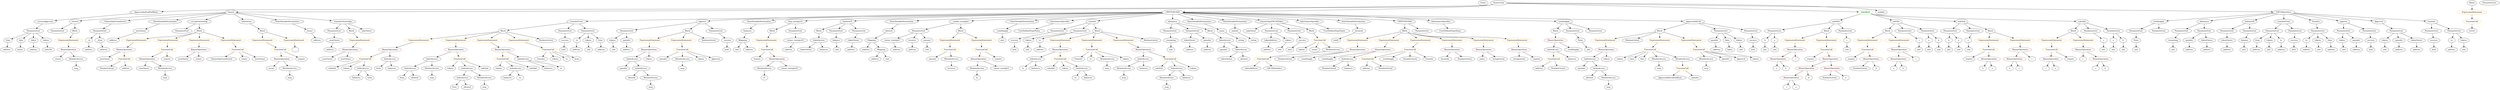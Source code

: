 strict digraph {
	graph [bb="0,0,16110,684"];
	node [label="\N"];
	Enter	[height=0.5,
		pos="9559.6,666",
		width=0.83628];
	IndexAccess_Unnamed_1	[color=black,
		height=0.5,
		label=IndexAccess,
		pos="9976.6,306",
		width=1.6402];
	FunctionCall_Unnamed_10	[color=orange,
		height=0.5,
		label=FunctionCall,
		pos="9981.6,234",
		width=1.6125];
	IndexAccess_Unnamed_1 -> FunctionCall_Unnamed_10	[pos="e,9980.4,252.1 9977.8,287.7 9978.3,280.41 9979,271.73 9979.5,263.54"];
	Identifier_balances_1	[color=black,
		height=0.5,
		label=balances,
		pos="10101,234",
		width=1.1828];
	IndexAccess_Unnamed_1 -> Identifier_balances_1	[pos="e,10076,248.9 10004,289.64 10022,279.29 10046,265.55 10066,254.44"];
	BinaryOperation_Unnamed_35	[color=brown,
		height=0.5,
		label=BinaryOperation,
		pos="6307.6,234",
		width=1.9867];
	MemberAccess_Unnamed_16	[color=black,
		height=0.5,
		label=MemberAccess,
		pos="6298.6,162",
		width=1.9174];
	BinaryOperation_Unnamed_35 -> MemberAccess_Unnamed_16	[pos="e,6300.8,180.1 6305.4,215.7 6304.4,208.32 6303.3,199.52 6302.2,191.25"];
	Identifier_owner_txorigin5	[color=black,
		height=0.5,
		label=owner_txorigin5,
		pos="6456.6,162",
		width=1.9729];
	BinaryOperation_Unnamed_35 -> Identifier_owner_txorigin5	[pos="e,6424,178.33 6340.3,217.64 6361.8,207.52 6390.3,194.16 6413.6,183.18"];
	ElementaryTypeName_bool_1	[color=black,
		height=0.5,
		label=bool,
		pos="15298,306",
		width=0.76697];
	VariableDeclaration_decimals	[color=black,
		height=0.5,
		label=decimals,
		pos="8753.6,450",
		width=1.1967];
	ElementaryTypeName_uint8	[color=black,
		height=0.5,
		label=uint8,
		pos="8618.6,378",
		width=0.7947];
	VariableDeclaration_decimals -> ElementaryTypeName_uint8	[pos="e,8640,390.1 8727.2,435.34 8705.1,423.88 8673.5,407.5 8650.1,395.35"];
	FunctionDefinition_transferFrom_1	[color=black,
		height=0.5,
		label=transferFrom,
		pos="3717.6,522",
		width=1.6402];
	Block_Unnamed_13	[color=black,
		height=0.5,
		label=Block,
		pos="3245.6,450",
		width=0.90558];
	FunctionDefinition_transferFrom_1 -> Block_Unnamed_13	[pos="e,3276.9,455.65 3665.3,513.24 3571.1,499.27 3374.7,470.15 3288.1,457.31"];
	ParameterList_Unnamed_37	[color=black,
		height=0.5,
		label=ParameterList,
		pos="3641.6,450",
		width=1.7095];
	FunctionDefinition_transferFrom_1 -> ParameterList_Unnamed_37	[pos="e,3659.5,467.47 3699.6,504.41 3690.1,495.69 3678.3,484.85 3667.9,475.21"];
	ParameterList_Unnamed_36	[color=black,
		height=0.5,
		label=ParameterList,
		pos="3788.6,450",
		width=1.7095];
	FunctionDefinition_transferFrom_1 -> ParameterList_Unnamed_36	[pos="e,3771.9,467.47 3734.4,504.41 3743.2,495.78 3754,485.06 3763.7,475.5"];
	FunctionCall_Unnamed_25	[color=orange,
		height=0.5,
		label=FunctionCall,
		pos="8107.6,234",
		width=1.6125];
	Identifier_tokenAddress	[color=black,
		height=0.5,
		label=tokenAddress,
		pos="8032.6,162",
		width=1.7372];
	FunctionCall_Unnamed_25 -> Identifier_tokenAddress	[pos="e,8050.5,179.71 8089.8,216.41 8080.5,207.76 8069,197 8058.7,187.42"];
	Identifier_ERC20Interface	[color=black,
		height=0.5,
		label=ERC20Interface,
		pos="8183.6,162",
		width=1.959];
	FunctionCall_Unnamed_25 -> Identifier_ERC20Interface	[pos="e,8165.4,179.71 8125.6,216.41 8135,207.76 8146.7,197 8157.1,187.42"];
	Identifier_require_2	[color=black,
		height=0.5,
		label=require,
		pos="11671,234",
		width=1.0026];
	Identifier_b_1	[color=black,
		height=0.5,
		label=b,
		pos="12797,162",
		width=0.75];
	Parameter_b_2	[color=black,
		height=0.5,
		label=b,
		pos="11357,378",
		width=0.75];
	ElementaryTypeName_uint_7	[color=black,
		height=0.5,
		label=uint,
		pos="11357,306",
		width=0.75];
	Parameter_b_2 -> ElementaryTypeName_uint_7	[pos="e,11357,324.1 11357,359.7 11357,352.41 11357,343.73 11357,335.54"];
	Identifier_spender_2	[color=black,
		height=0.5,
		label=spender,
		pos="7870.6,306",
		width=1.1135];
	Identifier_receiver	[color=black,
		height=0.5,
		label=receiver,
		pos="6137.6,162",
		width=1.0996];
	FunctionDefinition_approve_1	[color=black,
		height=0.5,
		label=approve,
		pos="4545.6,522",
		width=1.1412];
	ParameterList_Unnamed_34	[color=black,
		height=0.5,
		label=ParameterList,
		pos="4057.6,450",
		width=1.7095];
	FunctionDefinition_approve_1 -> ParameterList_Unnamed_34	[pos="e,4111.9,458.8 4506.9,515.45 4423.6,503.5 4226.4,475.21 4123.1,460.4"];
	Block_Unnamed_12	[color=black,
		height=0.5,
		label=Block,
		pos="4444.6,450",
		width=0.90558];
	FunctionDefinition_approve_1 -> Block_Unnamed_12	[pos="e,4464.3,464.64 4524.2,506.15 4509.4,495.89 4489.5,482.11 4473.3,470.9"];
	ParameterList_Unnamed_35	[color=black,
		height=0.5,
		label=ParameterList,
		pos="4646.6,450",
		width=1.7095];
	FunctionDefinition_approve_1 -> ParameterList_Unnamed_35	[pos="e,4623.4,467.04 4567,506.15 4580.7,496.65 4598.8,484.14 4614.2,473.43"];
	stringLiteral_Unnamed	[color=black,
		height=0.5,
		label=stringLiteral,
		pos="9757.6,234",
		width=1.5016];
	ParameterList_Unnamed_13	[color=black,
		height=0.5,
		label=ParameterList,
		pos="14062,450",
		width=1.7095];
	Parameter_remaining	[color=black,
		height=0.5,
		label=remaining,
		pos="13985,378",
		width=1.2798];
	ParameterList_Unnamed_13 -> Parameter_remaining	[pos="e,14002,394.99 14043,432.41 14034,423.48 14021,412.31 14010,402.5"];
	BinaryOperation_Unnamed_21	[color=brown,
		height=0.5,
		label=BinaryOperation,
		pos="9757.6,306",
		width=1.9867];
	BinaryOperation_Unnamed_21 -> stringLiteral_Unnamed	[pos="e,9757.6,252.1 9757.6,287.7 9757.6,280.41 9757.6,271.73 9757.6,263.54"];
	Identifier_symbol	[color=black,
		height=0.5,
		label=symbol,
		pos="9867.6,234",
		width=1.0581];
	BinaryOperation_Unnamed_21 -> Identifier_symbol	[pos="e,9845.6,249.02 9783.1,288.76 9798.9,278.7 9819.3,265.71 9836.1,255.01"];
	FunctionDefinition_Owned	[color=black,
		height=0.5,
		label=Owned,
		pos="483.59,522",
		width=1.0442];
	ParameterList_Unnamed_24	[color=black,
		height=0.5,
		label=ParameterList,
		pos="371.59,450",
		width=1.7095];
	FunctionDefinition_Owned -> ParameterList_Unnamed_24	[pos="e,396.8,466.76 461.46,507.17 445.75,497.35 424.35,483.98 406.37,472.74"];
	Block_Unnamed_4	[color=black,
		height=0.5,
		label=Block,
		pos="483.59,450",
		width=0.90558];
	FunctionDefinition_Owned -> Block_Unnamed_4	[pos="e,483.59,468.1 483.59,503.7 483.59,496.41 483.59,487.73 483.59,479.54"];
	Identifier_tokens_11	[color=black,
		height=0.5,
		label=tokens,
		pos="10421,234",
		width=0.97489];
	FunctionCall_Unnamed_17	[color=orange,
		height=0.5,
		label=FunctionCall,
		pos="3258.6,234",
		width=1.6125];
	Identifier_tokens_7	[color=black,
		height=0.5,
		label=tokens,
		pos="3229.6,162",
		width=0.97489];
	FunctionCall_Unnamed_17 -> Identifier_tokens_7	[pos="e,3236.7,180.1 3251.4,215.7 3248.3,208.15 3244.6,199.12 3241.1,190.68"];
	IndexAccess_Unnamed_16	[color=black,
		height=0.5,
		label=IndexAccess,
		pos="3341.6,162",
		width=1.6402];
	FunctionCall_Unnamed_17 -> IndexAccess_Unnamed_16	[pos="e,3322.2,179.39 3277.8,216.76 3288.4,207.82 3301.8,196.55 3313.6,186.64"];
	Identifier_safeAdd_1	[color=black,
		height=0.5,
		label=safeAdd,
		pos="3460.6,162",
		width=1.1689];
	FunctionCall_Unnamed_17 -> Identifier_safeAdd_1	[pos="e,3428.6,174.09 3296.1,220 3330.6,208.03 3381.8,190.29 3417.9,177.79"];
	Parameter_from	[color=black,
		height=0.5,
		label=from,
		pos="14531,378",
		width=0.7947];
	ElementaryTypeName_address_5	[color=black,
		height=0.5,
		label=address,
		pos="14523,306",
		width=1.0996];
	Parameter_from -> ElementaryTypeName_address_5	[pos="e,14525,324.1 14529,359.7 14528,352.41 14527,343.73 14526,335.54"];
	ElementaryTypeName_address_1	[color=black,
		height=0.5,
		label=address,
		pos="14203,306",
		width=1.0996];
	ParameterList_Unnamed_25	[color=black,
		height=0.5,
		label=ParameterList,
		pos="2122.6,450",
		width=1.7095];
	Parameter__newOwner	[color=black,
		height=0.5,
		label=_newOwner,
		pos="2122.6,378",
		width=1.5432];
	ParameterList_Unnamed_25 -> Parameter__newOwner	[pos="e,2122.6,396.1 2122.6,431.7 2122.6,424.41 2122.6,415.73 2122.6,407.54"];
	Block_Unnamed_9	[color=black,
		height=0.5,
		label=Block,
		pos="10026,450",
		width=0.90558];
	BinaryOperation_Unnamed_26	[color=brown,
		height=0.5,
		label=BinaryOperation,
		pos="10026,378",
		width=1.9867];
	Block_Unnamed_9 -> BinaryOperation_Unnamed_26	[pos="e,10026,396.1 10026,431.7 10026,424.41 10026,415.73 10026,407.54"];
	Parameter_to_3	[color=black,
		height=0.5,
		label=to,
		pos="3720.6,378",
		width=0.75];
	ElementaryTypeName_address_28	[color=black,
		height=0.5,
		label=address,
		pos="3716.6,306",
		width=1.0996];
	Parameter_to_3 -> ElementaryTypeName_address_28	[pos="e,3717.6,324.1 3719.6,359.7 3719.2,352.41 3718.7,343.73 3718.2,335.54"];
	Identifier_name	[color=black,
		height=0.5,
		label=name,
		pos="9529.6,234",
		width=0.83628];
	UserDefinedTypeName_Unnamed	[color=black,
		height=0.5,
		label=UserDefinedTypeName,
		pos="6631.6,450",
		width=2.7214];
	Identifier__totalSupply_3	[color=black,
		height=0.5,
		label=_totalSupply,
		pos="10112,306",
		width=1.6125];
	StateVariableDeclaration_Unnamed_6	[color=black,
		height=0.5,
		label=StateVariableDeclaration,
		pos="4896.6,522",
		width=2.8184];
	VariableDeclaration_balances	[color=black,
		height=0.5,
		label=balances,
		pos="4858.6,450",
		width=1.1828];
	StateVariableDeclaration_Unnamed_6 -> VariableDeclaration_balances	[pos="e,4867.6,467.62 4887.2,503.7 4882.9,495.87 4877.8,486.44 4873.1,477.73"];
	FunctionDefinition_bug_txorigin16	[color=black,
		height=0.5,
		label=bug_txorigin16,
		pos="5126.6,522",
		width=1.8481];
	Block_Unnamed_17	[color=black,
		height=0.5,
		label=Block,
		pos="4979.6,450",
		width=0.90558];
	FunctionDefinition_bug_txorigin16 -> Block_Unnamed_17	[pos="e,5003.7,462.47 5094.7,505.81 5070.9,494.46 5038.3,478.97 5013.9,467.35"];
	ParameterList_Unnamed_43	[color=black,
		height=0.5,
		label=ParameterList,
		pos="5126.6,450",
		width=1.7095];
	FunctionDefinition_bug_txorigin16 -> ParameterList_Unnamed_43	[pos="e,5126.6,468.1 5126.6,503.7 5126.6,496.41 5126.6,487.73 5126.6,479.54"];
	ExpressionStatement_Unnamed_19	[color=orange,
		height=0.5,
		label=ExpressionStatement,
		pos="8753.6,378",
		width=2.458];
	BinaryOperation_Unnamed_24	[color=brown,
		height=0.5,
		label=BinaryOperation,
		pos="8753.6,306",
		width=1.9867];
	ExpressionStatement_Unnamed_19 -> BinaryOperation_Unnamed_24	[pos="e,8753.6,324.1 8753.6,359.7 8753.6,352.41 8753.6,343.73 8753.6,335.54"];
	Parameter_tokens_5	[color=black,
		height=0.5,
		label=tokens,
		pos="3964.6,378",
		width=0.97489];
	ParameterList_Unnamed_34 -> Parameter_tokens_5	[pos="e,3983.8,393.48 4036,432.76 4023.2,423.12 4006.8,410.77 3992.9,400.34"];
	Parameter_spender_2	[color=black,
		height=0.5,
		label=spender,
		pos="4057.6,378",
		width=1.1135];
	ParameterList_Unnamed_34 -> Parameter_spender_2	[pos="e,4057.6,396.1 4057.6,431.7 4057.6,424.41 4057.6,415.73 4057.6,407.54"];
	FunctionCall_Unnamed_22	[color=orange,
		height=0.5,
		label=FunctionCall,
		pos="15937,522",
		width=1.6125];
	Identifier_revert	[color=black,
		height=0.5,
		label=revert,
		pos="15937,450",
		width=0.87786];
	FunctionCall_Unnamed_22 -> Identifier_revert	[pos="e,15937,468.1 15937,503.7 15937,496.41 15937,487.73 15937,479.54"];
	ExpressionStatement_Unnamed_6	[color=orange,
		height=0.5,
		label=ExpressionStatement,
		pos="12023,378",
		width=2.458];
	FunctionCall_Unnamed_3	[color=orange,
		height=0.5,
		label=FunctionCall,
		pos="12023,306",
		width=1.6125];
	ExpressionStatement_Unnamed_6 -> FunctionCall_Unnamed_3	[pos="e,12023,324.1 12023,359.7 12023,352.41 12023,343.73 12023,335.54"];
	Identifier_safeSub	[color=black,
		height=0.5,
		label=safeSub,
		pos="7500.6,162",
		width=1.1274];
	BinaryOperation_Unnamed_8	[color=brown,
		height=0.5,
		label=BinaryOperation,
		pos="11797,234",
		width=1.9867];
	BinaryOperation_Unnamed_10	[color=brown,
		height=0.5,
		label=BinaryOperation,
		pos="11641,162",
		width=1.9867];
	BinaryOperation_Unnamed_8 -> BinaryOperation_Unnamed_10	[pos="e,11675,178.28 11763,217.81 11740,207.57 11710,193.96 11685,182.86"];
	BinaryOperation_Unnamed_9	[color=brown,
		height=0.5,
		label=BinaryOperation,
		pos="11802,162",
		width=1.9867];
	BinaryOperation_Unnamed_8 -> BinaryOperation_Unnamed_9	[pos="e,11800,180.1 11798,215.7 11798,208.41 11799,199.73 11800,191.54"];
	IndexAccess_Unnamed_19	[color=black,
		height=0.5,
		label=IndexAccess,
		pos="10221,234",
		width=1.6402];
	Identifier_spender_3	[color=black,
		height=0.5,
		label=spender,
		pos="10192,162",
		width=1.1135];
	IndexAccess_Unnamed_19 -> Identifier_spender_3	[pos="e,10199,180.1 10213,215.7 10210,208.15 10207,199.12 10203,190.68"];
	IndexAccess_Unnamed_20	[color=black,
		height=0.5,
		label=IndexAccess,
		pos="10309,162",
		width=1.6402];
	IndexAccess_Unnamed_19 -> IndexAccess_Unnamed_20	[pos="e,10288,179.15 10241,216.76 10252,207.66 10267,196.16 10280,186.13"];
	BinaryOperation_Unnamed_11	[color=brown,
		height=0.5,
		label=BinaryOperation,
		pos="11537,90",
		width=1.9867];
	BinaryOperation_Unnamed_10 -> BinaryOperation_Unnamed_11	[pos="e,11561,107.39 11616,144.76 11603,135.55 11585,123.88 11570,113.77"];
	Identifier_b_4	[color=black,
		height=0.5,
		label=b,
		pos="11654,90",
		width=0.75];
	BinaryOperation_Unnamed_10 -> Identifier_b_4	[pos="e,11650,108.1 11644,143.7 11645,136.32 11647,127.52 11648,119.25"];
	ElementaryTypeName_address_23	[color=black,
		height=0.5,
		label=address,
		pos="9890.6,162",
		width=1.0996];
	Parameter_success_3	[color=black,
		height=0.5,
		label=success,
		pos="6542.6,378",
		width=1.1135];
	ElementaryTypeName_bool_3	[color=black,
		height=0.5,
		label=bool,
		pos="6542.6,306",
		width=0.76697];
	Parameter_success_3 -> ElementaryTypeName_bool_3	[pos="e,6542.6,324.1 6542.6,359.7 6542.6,352.41 6542.6,343.73 6542.6,335.54"];
	Block_Unnamed_3	[color=black,
		height=0.5,
		label=Block,
		pos="12173,450",
		width=0.90558];
	Block_Unnamed_3 -> ExpressionStatement_Unnamed_6	[pos="e,12057,394.97 12148,437.6 12126,427.37 12094,412.11 12067,399.73"];
	ExpressionStatement_Unnamed_7	[color=orange,
		height=0.5,
		label=ExpressionStatement,
		pos="12218,378",
		width=2.458];
	Block_Unnamed_3 -> ExpressionStatement_Unnamed_7	[pos="e,12207,396.12 12183,432.76 12188,424.7 12195,414.74 12200,405.6"];
	Parameter_tokens_1	[color=black,
		height=0.5,
		label=tokens,
		pos="15107,378",
		width=0.97489];
	ElementaryTypeName_uint_16	[color=black,
		height=0.5,
		label=uint,
		pos="15118,306",
		width=0.75];
	Parameter_tokens_1 -> ElementaryTypeName_uint_16	[pos="e,15115,324.1 15109,359.7 15110,352.32 15112,343.52 15113,335.25"];
	ElementaryTypeName_uint_8	[color=black,
		height=0.5,
		label=uint,
		pos="11890,306",
		width=0.75];
	Identifier_tokenOwner	[color=black,
		height=0.5,
		label=tokenOwner,
		pos="5194.6,306",
		width=1.5571];
	Identifier_spender_1	[color=black,
		height=0.5,
		label=spender,
		pos="4288.6,234",
		width=1.1135];
	ParameterList_Unnamed_2	[color=black,
		height=0.5,
		label=ParameterList,
		pos="12570,450",
		width=1.7095];
	Parameter_b_1	[color=black,
		height=0.5,
		label=b,
		pos="12567,378",
		width=0.75];
	ParameterList_Unnamed_2 -> Parameter_b_1	[pos="e,12567,396.1 12569,431.7 12569,424.41 12568,415.73 12568,407.54"];
	Parameter_a_1	[color=black,
		height=0.5,
		label=a,
		pos="12639,378",
		width=0.75];
	ParameterList_Unnamed_2 -> Parameter_a_1	[pos="e,12624,393.57 12586,432.41 12595,423.19 12606,411.58 12616,401.54"];
	ElementaryTypeName_uint_6	[color=black,
		height=0.5,
		label=uint,
		pos="11429,306",
		width=0.75];
	BinaryOperation_Unnamed_14	[color=brown,
		height=0.5,
		label=BinaryOperation,
		pos="12218,234",
		width=1.9867];
	Identifier_a_7	[color=black,
		height=0.5,
		label=a,
		pos="12182,162",
		width=0.75];
	BinaryOperation_Unnamed_14 -> Identifier_a_7	[pos="e,12190,179.14 12209,215.7 12205,207.75 12200,198.16 12195,189.34"];
	Identifier_b_6	[color=black,
		height=0.5,
		label=b,
		pos="12254,162",
		width=0.75];
	BinaryOperation_Unnamed_14 -> Identifier_b_6	[pos="e,12245,179.14 12226,215.7 12231,207.75 12236,198.16 12240,189.34"];
	ParameterList_Unnamed_33	[color=black,
		height=0.5,
		label=ParameterList,
		pos="6809.6,450",
		width=1.7095];
	ParameterList_Unnamed_33 -> Parameter_success_3	[pos="e,6573,390.06 6763,437.79 6701.5,422.98 6599.9,398.44 6591.6,396 6589,395.25 6586.4,394.45 6583.8,393.61"];
	ModifierInvocation_onlyOwner_1	[color=black,
		height=0.5,
		label=onlyOwner,
		pos="8061.6,450",
		width=1.4323];
	EventDefinition_OwnershipTransferred	[color=black,
		height=0.5,
		label=OwnershipTransferred,
		pos="748.59,522",
		width=2.6243];
	ParameterList_Unnamed_23	[color=black,
		height=0.5,
		label=ParameterList,
		pos="651.59,450",
		width=1.7095];
	EventDefinition_OwnershipTransferred -> ParameterList_Unnamed_23	[pos="e,674.08,467.23 725.6,504.41 712.94,495.28 697.05,483.81 683.24,473.84"];
	MemberAccess_Unnamed_7	[color=black,
		height=0.5,
		label=MemberAccess,
		pos="4415.6,234",
		width=1.9174];
	Identifier_msg_7	[color=black,
		height=0.5,
		label=msg,
		pos="4415.6,162",
		width=0.75];
	MemberAccess_Unnamed_7 -> Identifier_msg_7	[pos="e,4415.6,180.1 4415.6,215.7 4415.6,208.41 4415.6,199.73 4415.6,191.54"];
	NumberLiteral_Unnamed_1	[color=black,
		height=0.5,
		label=NumberLiteral,
		pos="11958,162",
		width=1.765];
	Identifier_msg	[color=black,
		height=0.5,
		label=msg,
		pos="485.59,162",
		width=0.75];
	ElementaryTypeName_string	[color=black,
		height=0.5,
		label=string,
		pos="8076.6,378",
		width=0.864];
	NumberLiteral_Unnamed	[color=black,
		height=0.5,
		label=NumberLiteral,
		pos="11789,90",
		width=1.765];
	ElementaryTypeName_bool_4	[color=black,
		height=0.5,
		label=bool,
		pos="4689.6,306",
		width=0.76697];
	FunctionCall_Unnamed_8	[color=orange,
		height=0.5,
		label=FunctionCall,
		pos="9065.6,306",
		width=1.6125];
	FunctionCall_Unnamed_9	[color=orange,
		height=0.5,
		label=FunctionCall,
		pos="8791.6,234",
		width=1.6125];
	FunctionCall_Unnamed_8 -> FunctionCall_Unnamed_9	[pos="e,8835.2,246.13 9021.9,293.83 8974.1,281.64 8897.7,262.1 8846.1,248.92"];
	Identifier__totalSupply_2	[color=black,
		height=0.5,
		label=_totalSupply,
		pos="8925.6,234",
		width=1.6125];
	FunctionCall_Unnamed_8 -> Identifier__totalSupply_2	[pos="e,8955.2,249.82 9035.9,290.15 9015.4,279.9 8987.9,266.14 8965.5,254.93"];
	NumberLiteral_Unnamed_7	[color=black,
		height=0.5,
		label=NumberLiteral,
		pos="9065.6,234",
		width=1.765];
	FunctionCall_Unnamed_8 -> NumberLiteral_Unnamed_7	[pos="e,9065.6,252.1 9065.6,287.7 9065.6,280.41 9065.6,271.73 9065.6,263.54"];
	Identifier_Transfer	[color=black,
		height=0.5,
		label=Transfer,
		pos="9189.6,234",
		width=1.1689];
	FunctionCall_Unnamed_8 -> Identifier_Transfer	[pos="e,9165,248.9 9092.8,289.64 9111.1,279.29 9135.5,265.55 9155.2,254.44"];
	ParameterList_Unnamed_21	[color=black,
		height=0.5,
		label=ParameterList,
		pos="15462,450",
		width=1.7095];
	VariableDeclaration_tokens_1	[color=black,
		height=0.5,
		label=tokens,
		pos="15391,378",
		width=0.97489];
	ParameterList_Unnamed_21 -> VariableDeclaration_tokens_1	[pos="e,15406,394.51 15445,432.41 15436,423.44 15424,412.21 15414,402.37"];
	VariableDeclaration_spender	[color=black,
		height=0.5,
		label=spender,
		pos="15484,378",
		width=1.1135];
	ParameterList_Unnamed_21 -> VariableDeclaration_spender	[pos="e,15478,396.1 15467,431.7 15469,424.24 15472,415.32 15475,406.97"];
	VariableDeclaration_tokenOwner	[color=black,
		height=0.5,
		label=tokenOwner,
		pos="15598,378",
		width=1.5571];
	ParameterList_Unnamed_21 -> VariableDeclaration_tokenOwner	[pos="e,15569,393.68 15491,433.81 15511,423.58 15537,409.99 15559,398.9"];
	FunctionDefinition_balanceOf_1	[color=black,
		height=0.5,
		label=balanceOf,
		pos="5464.6,522",
		width=1.3491];
	Block_Unnamed_10	[color=black,
		height=0.5,
		label=Block,
		pos="5280.6,450",
		width=0.90558];
	FunctionDefinition_balanceOf_1 -> Block_Unnamed_10	[pos="e,5306.5,461.32 5431.2,508.63 5402.6,497.99 5360.3,482.16 5323.6,468 5321.4,467.17 5319.2,466.3 5317,465.43"];
	ParameterList_Unnamed_31	[color=black,
		height=0.5,
		label=ParameterList,
		pos="5394.6,450",
		width=1.7095];
	FunctionDefinition_balanceOf_1 -> ParameterList_Unnamed_31	[pos="e,5411.2,467.63 5448.4,504.76 5439.7,496.14 5429,485.36 5419.3,475.73"];
	ParameterList_Unnamed_30	[color=black,
		height=0.5,
		label=ParameterList,
		pos="5535.6,450",
		width=1.7095];
	FunctionDefinition_balanceOf_1 -> ParameterList_Unnamed_30	[pos="e,5518.7,467.63 5481.1,504.76 5489.9,496.06 5501,485.15 5510.8,475.43"];
	ParameterList_Unnamed_4	[color=black,
		height=0.5,
		label=ParameterList,
		pos="11429,450",
		width=1.7095];
	ParameterList_Unnamed_4 -> Parameter_b_2	[pos="e,11371,393.11 11412,432.41 11402,423.06 11390,411.26 11379,401.13"];
	Parameter_a_2	[color=black,
		height=0.5,
		label=a,
		pos="11429,378",
		width=0.75];
	ParameterList_Unnamed_4 -> Parameter_a_2	[pos="e,11429,396.1 11429,431.7 11429,424.41 11429,415.73 11429,407.54"];
	ParameterList_Unnamed_7	[color=black,
		height=0.5,
		label=ParameterList,
		pos="12285,450",
		width=1.7095];
	Parameter_c_3	[color=black,
		height=0.5,
		label=c,
		pos="12351,378",
		width=0.75];
	ParameterList_Unnamed_7 -> Parameter_c_3	[pos="e,12337,393.57 12300,432.41 12309,423.28 12320,411.81 12329,401.85"];
	ExpressionStatement_Unnamed_27	[color=orange,
		height=0.5,
		label=ExpressionStatement,
		pos="2659.6,378",
		width=2.458];
	Block_Unnamed_13 -> ExpressionStatement_Unnamed_27	[pos="e,2734.5,387.95 3213.7,445.19 3125.8,434.69 2878.3,405.12 2745.8,389.3"];
	ExpressionStatement_Unnamed_28	[color=orange,
		height=0.5,
		label=ExpressionStatement,
		pos="2952.6,378",
		width=2.458];
	Block_Unnamed_13 -> ExpressionStatement_Unnamed_28	[pos="e,3008.3,392.31 3215.9,441.9 3170,430.95 3080.9,409.66 3019.1,394.9"];
	ExpressionStatement_Unnamed_29	[color=orange,
		height=0.5,
		label=ExpressionStatement,
		pos="3147.6,378",
		width=2.458];
	Block_Unnamed_13 -> ExpressionStatement_Unnamed_29	[pos="e,3171.1,395.76 3226.2,435.17 3213.1,425.8 3195.4,413.19 3180.2,402.29"];
	ExpressionStatement_Unnamed_30	[color=orange,
		height=0.5,
		label=ExpressionStatement,
		pos="3342.6,378",
		width=2.458];
	Block_Unnamed_13 -> ExpressionStatement_Unnamed_30	[pos="e,3319.4,395.76 3264.8,435.17 3277.7,425.8 3295.2,413.19 3310.3,402.29"];
	BooleanLiteral_Unnamed_2	[color=black,
		height=0.5,
		label=BooleanLiteral,
		pos="3513.6,378",
		width=1.7788];
	Block_Unnamed_13 -> BooleanLiteral_Unnamed_2	[pos="e,3467.9,390.93 3274.8,441.38 3318.3,430 3401.1,408.39 3456.8,393.83"];
	ElementaryTypeName_address_3	[color=black,
		height=0.5,
		label=address,
		pos="15798,306",
		width=1.0996];
	ExpressionStatement_Unnamed_15	[color=orange,
		height=0.5,
		label=ExpressionStatement,
		pos="888.59,378",
		width=2.458];
	BinaryOperation_Unnamed_20	[color=brown,
		height=0.5,
		label=BinaryOperation,
		pos="796.59,306",
		width=1.9867];
	ExpressionStatement_Unnamed_15 -> BinaryOperation_Unnamed_20	[pos="e,818.23,323.47 866.78,360.41 854.98,351.43 840.21,340.19 827.27,330.34"];
	VariableDeclaration_owner	[color=black,
		height=0.5,
		label=owner,
		pos="1967.6,450",
		width=0.93331];
	ElementaryTypeName_address_13	[color=black,
		height=0.5,
		label=address,
		pos="2009.6,378",
		width=1.0996];
	VariableDeclaration_owner -> ElementaryTypeName_address_13	[pos="e,1999.7,395.47 1977.5,432.41 1982.4,424.3 1988.4,414.35 1993.8,405.25"];
	ElementaryTypeName_uint_21	[color=black,
		height=0.5,
		label=uint,
		pos="4762.6,306",
		width=0.75];
	VariableDeclaration_allowed	[color=black,
		height=0.5,
		label=allowed,
		pos="5711.6,450",
		width=1.0858];
	Mapping_Unnamed_1	[color=black,
		height=0.5,
		label=Mapping,
		pos="5626.6,378",
		width=1.2105];
	VariableDeclaration_allowed -> Mapping_Unnamed_1	[pos="e,5645.6,394.64 5693.1,433.81 5681.8,424.49 5667.1,412.38 5654.4,401.91"];
	ElementaryTypeName_uint_9	[color=black,
		height=0.5,
		label=uint,
		pos="12423,306",
		width=0.75];
	ElementaryTypeName_uint_28	[color=black,
		height=0.5,
		label=uint,
		pos="7537.6,306",
		width=0.75];
	Parameter_success	[color=black,
		height=0.5,
		label=success,
		pos="15712,378",
		width=1.1135];
	ElementaryTypeName_bool	[color=black,
		height=0.5,
		label=bool,
		pos="15712,306",
		width=0.76697];
	Parameter_success -> ElementaryTypeName_bool	[pos="e,15712,324.1 15712,359.7 15712,352.41 15712,343.73 15712,335.54"];
	FunctionCall_Unnamed_10 -> ElementaryTypeName_address_23	[pos="e,9910,177.95 9960.5,216.76 9948.1,207.25 9932.3,195.1 9918.9,184.77"];
	NumberLiteral_Unnamed_8	[color=black,
		height=0.5,
		label=NumberLiteral,
		pos="10012,162",
		width=1.765];
	FunctionCall_Unnamed_10 -> NumberLiteral_Unnamed_8	[pos="e,10004,180.1 9989,215.7 9992.2,208.15 9996.1,199.12 9999.7,190.68"];
	Identifier_c_1	[color=black,
		height=0.5,
		label=c,
		pos="13192,162",
		width=0.75];
	BinaryOperation_Unnamed_13	[color=brown,
		height=0.5,
		label=BinaryOperation,
		pos="12218,306",
		width=1.9867];
	ExpressionStatement_Unnamed_7 -> BinaryOperation_Unnamed_13	[pos="e,12218,324.1 12218,359.7 12218,352.41 12218,343.73 12218,335.54"];
	Parameter_to	[color=black,
		height=0.5,
		label=to,
		pos="15799,378",
		width=0.75];
	Parameter_to -> ElementaryTypeName_address_3	[pos="e,15798,324.1 15798,359.7 15798,352.41 15798,343.73 15798,335.54"];
	FunctionCall_Unnamed_15	[color=orange,
		height=0.5,
		label=FunctionCall,
		pos="2337.6,234",
		width=1.6125];
	Identifier_safeSub_1	[color=black,
		height=0.5,
		label=safeSub,
		pos="2116.6,162",
		width=1.1274];
	FunctionCall_Unnamed_15 -> Identifier_safeSub_1	[pos="e,2148,173.83 2297.1,220.78 2262.4,210.23 2211.1,194.45 2166.6,180 2164,179.18 2161.4,178.32 2158.8,177.45"];
	Identifier_tokens_5	[color=black,
		height=0.5,
		label=tokens,
		pos="2210.6,162",
		width=0.97489];
	FunctionCall_Unnamed_15 -> Identifier_tokens_5	[pos="e,2233.8,175.81 2310,217.81 2290.6,207.08 2264.4,192.64 2243.7,181.28"];
	IndexAccess_Unnamed_10	[color=black,
		height=0.5,
		label=IndexAccess,
		pos="2322.6,162",
		width=1.6402];
	FunctionCall_Unnamed_15 -> IndexAccess_Unnamed_10	[pos="e,2326.3,180.1 2333.9,215.7 2332.3,208.32 2330.4,199.52 2328.6,191.25"];
	ElementaryTypeName_uint_1	[color=black,
		height=0.5,
		label=uint,
		pos="13706,306",
		width=0.75];
	StateVariableDeclaration_Unnamed_7	[color=black,
		height=0.5,
		label=StateVariableDeclaration,
		pos="5824.6,522",
		width=2.8184];
	StateVariableDeclaration_Unnamed_7 -> VariableDeclaration_allowed	[pos="e,5734.2,465.04 5797.5,504.23 5781.4,494.23 5760.8,481.46 5743.8,470.93"];
	ExpressionStatement_Unnamed_9	[color=orange,
		height=0.5,
		label=ExpressionStatement,
		pos="1668.6,378",
		width=2.458];
	FunctionCall_Unnamed_4	[color=orange,
		height=0.5,
		label=FunctionCall,
		pos="1785.6,306",
		width=1.6125];
	ExpressionStatement_Unnamed_9 -> FunctionCall_Unnamed_4	[pos="e,1759.9,322.35 1696,360.59 1712.2,350.93 1732.8,338.6 1750.1,328.21"];
	Identifier_newOwner_4	[color=black,
		height=0.5,
		label=newOwner,
		pos="669.59,234",
		width=1.4046];
	ParameterList_Unnamed_3	[color=black,
		height=0.5,
		label=ParameterList,
		pos="12711,450",
		width=1.7095];
	Parameter_c_1	[color=black,
		height=0.5,
		label=c,
		pos="12711,378",
		width=0.75];
	ParameterList_Unnamed_3 -> Parameter_c_1	[pos="e,12711,396.1 12711,431.7 12711,424.41 12711,415.73 12711,407.54"];
	FunctionDefinition_safeMul	[color=black,
		height=0.5,
		label=safeMul,
		pos="11818,522",
		width=1.1135];
	FunctionDefinition_safeMul -> ParameterList_Unnamed_4	[pos="e,11480,460.23 11781,514.35 11714,502.36 11573,476.98 11491,462.24"];
	Block_Unnamed_2	[color=black,
		height=0.5,
		label=Block,
		pos="11757,450",
		width=0.90558];
	FunctionDefinition_safeMul -> Block_Unnamed_2	[pos="e,11770,466.67 11803,504.76 11796,495.98 11786,484.96 11778,475.19"];
	ParameterList_Unnamed_5	[color=black,
		height=0.5,
		label=ParameterList,
		pos="11880,450",
		width=1.7095];
	FunctionDefinition_safeMul -> ParameterList_Unnamed_5	[pos="e,11865,467.63 11832,504.76 11840,496.23 11849,485.58 11857,476.02"];
	FunctionCall_Unnamed_2	[color=orange,
		height=0.5,
		label=FunctionCall,
		pos="11757,306",
		width=1.6125];
	FunctionCall_Unnamed_2 -> Identifier_require_2	[pos="e,11689,249.95 11737,288.76 11725,279.34 11710,267.34 11698,257.06"];
	FunctionCall_Unnamed_2 -> BinaryOperation_Unnamed_8	[pos="e,11787,252.28 11766,288.05 11771,280.26 11776,270.82 11781,262.08"];
	Identifier_a_2	[color=black,
		height=0.5,
		label=a,
		pos="12869,162",
		width=0.75];
	IndexAccess_Unnamed_4	[color=black,
		height=0.5,
		label=IndexAccess,
		pos="7618.6,162",
		width=1.6402];
	MemberAccess_Unnamed_4	[color=black,
		height=0.5,
		label=MemberAccess,
		pos="7553.6,90",
		width=1.9174];
	IndexAccess_Unnamed_4 -> MemberAccess_Unnamed_4	[pos="e,7569.3,107.96 7603.2,144.41 7595.4,135.99 7585.7,125.58 7577,116.2"];
	Identifier_balances_4	[color=black,
		height=0.5,
		label=balances,
		pos="7683.6,90",
		width=1.1828];
	IndexAccess_Unnamed_4 -> Identifier_balances_4	[pos="e,7668.7,106.99 7634,144.41 7642,135.74 7652,124.97 7661,115.38"];
	Identifier_require_3	[color=black,
		height=0.5,
		label=require,
		pos="11924,234",
		width=1.0026];
	ParameterList_Unnamed_29	[color=black,
		height=0.5,
		label=ParameterList,
		pos="10138,450",
		width=1.7095];
	Parameter_None_1	[color=black,
		height=0.5,
		label=None,
		pos="10169,378",
		width=0.85014];
	ParameterList_Unnamed_29 -> Parameter_None_1	[pos="e,10161,395.62 10145,431.7 10149,423.95 10153,414.64 10157,406.02"];
	Identifier_Transfer_1	[color=black,
		height=0.5,
		label=Transfer,
		pos="6959.6,234",
		width=1.1689];
	IndexAccess_Unnamed_2	[color=black,
		height=0.5,
		label=IndexAccess,
		pos="5279.6,378",
		width=1.6402];
	Block_Unnamed_10 -> IndexAccess_Unnamed_2	[pos="e,5279.8,396.1 5280.3,431.7 5280.2,424.41 5280.1,415.73 5280,407.54"];
	ElementaryTypeName_bytes	[color=black,
		height=0.5,
		label=bytes,
		pos="127.59,306",
		width=0.85014];
	FunctionCall_Unnamed_19	[color=orange,
		height=0.5,
		label=FunctionCall,
		pos="10909,306",
		width=1.6125];
	MemberAccess_Unnamed_11	[color=black,
		height=0.5,
		label=MemberAccess,
		pos="10999,234",
		width=1.9174];
	FunctionCall_Unnamed_19 -> MemberAccess_Unnamed_11	[pos="e,10978,251.39 10929,288.76 10941,279.73 10956,268.33 10969,258.35"];
	Identifier_spender_4	[color=black,
		height=0.5,
		label=spender,
		pos="11126,234",
		width=1.1135];
	FunctionCall_Unnamed_19 -> Identifier_spender_4	[pos="e,11095,245.83 10949,292.68 10983,282.14 11033,266.42 11077,252 11079,251.21 11081,250.38 11084,249.55"];
	Identifier_Approval_1	[color=black,
		height=0.5,
		label=Approval,
		pos="11230,234",
		width=1.266];
	FunctionCall_Unnamed_19 -> Identifier_Approval_1	[pos="e,11195,246.26 10952,293.58 10960,291.62 10968,289.68 10976,288 11063,268.94 11087,273.31 11175,252 11178,251.2 11181,250.31 11185,\
249.37"];
	Identifier_tokens_10	[color=black,
		height=0.5,
		label=tokens,
		pos="11329,234",
		width=0.97489];
	FunctionCall_Unnamed_19 -> Identifier_tokens_10	[pos="e,11302,246.35 10951,293.35 10959,291.37 10968,289.48 10976,288 11112,262.94 11150,285.18 11285,252 11287,251.43 11289,250.78 11292,\
250.06"];
	VariableDeclaration_symbol	[color=black,
		height=0.5,
		label=symbol,
		pos="7953.6,450",
		width=1.0581];
	VariableDeclaration_symbol -> ElementaryTypeName_string	[pos="e,8055,391.28 7977.3,435.5 7996.6,424.51 8024.1,408.89 8045.2,396.86"];
	FunctionDefinition_sendto_txorigin5	[color=black,
		height=0.5,
		label=sendto_txorigin5,
		pos="6197.6,522",
		width=2.0283];
	ParameterList_Unnamed_46	[color=black,
		height=0.5,
		label=ParameterList,
		pos="5936.6,450",
		width=1.7095];
	FunctionDefinition_sendto_txorigin5 -> ParameterList_Unnamed_46	[pos="e,5981,462.91 6149.4,508.08 6104.8,496.12 6038.6,478.35 5991.8,465.82"];
	Block_Unnamed_19	[color=black,
		height=0.5,
		label=Block,
		pos="6197.6,450",
		width=0.90558];
	FunctionDefinition_sendto_txorigin5 -> Block_Unnamed_19	[pos="e,6197.6,468.1 6197.6,503.7 6197.6,496.41 6197.6,487.73 6197.6,479.54"];
	FunctionCall_Unnamed_27	[color=orange,
		height=0.5,
		label=FunctionCall,
		pos="6129.6,306",
		width=1.6125];
	Identifier_amount	[color=black,
		height=0.5,
		label=amount,
		pos="6012.6,234",
		width=1.0581];
	FunctionCall_Unnamed_27 -> Identifier_amount	[pos="e,6035.3,248.6 6103.6,289.46 6086.4,279.13 6063.5,265.48 6045.1,254.43"];
	MemberAccess_Unnamed_17	[color=black,
		height=0.5,
		label=MemberAccess,
		pos="6137.6,234",
		width=1.9174];
	FunctionCall_Unnamed_27 -> MemberAccess_Unnamed_17	[pos="e,6135.6,252.1 6131.6,287.7 6132.4,280.41 6133.4,271.73 6134.3,263.54"];
	ExpressionStatement_Unnamed_23	[color=orange,
		height=0.5,
		label=ExpressionStatement,
		pos="6848.6,378",
		width=2.458];
	BinaryOperation_Unnamed_28	[color=brown,
		height=0.5,
		label=BinaryOperation,
		pos="6844.6,306",
		width=1.9867];
	ExpressionStatement_Unnamed_23 -> BinaryOperation_Unnamed_28	[pos="e,6845.6,324.1 6847.6,359.7 6847.2,352.41 6846.7,343.73 6846.2,335.54"];
	Identifier_msg_12	[color=black,
		height=0.5,
		label=msg,
		pos="10687,162",
		width=0.75];
	Identifier_tokenOwner_1	[color=black,
		height=0.5,
		label=tokenOwner,
		pos="7876.6,234",
		width=1.5571];
	MemberAccess_Unnamed_14	[color=black,
		height=0.5,
		label=MemberAccess,
		pos="4944.6,162",
		width=1.9174];
	Identifier_tx	[color=black,
		height=0.5,
		label=tx,
		pos="4944.6,90",
		width=0.75];
	MemberAccess_Unnamed_14 -> Identifier_tx	[pos="e,4944.6,108.1 4944.6,143.7 4944.6,136.41 4944.6,127.73 4944.6,119.54"];
	Identifier_a_1	[color=black,
		height=0.5,
		label=a,
		pos="13264,162",
		width=0.75];
	Identifier_allowed	[color=black,
		height=0.5,
		label=allowed,
		pos="4078.6,90",
		width=1.0858];
	ParameterList_Unnamed_22	[color=black,
		height=0.5,
		label=ParameterList,
		pos="213.59,450",
		width=1.7095];
	Parameter_from_1	[color=black,
		height=0.5,
		label=from,
		pos="50.587,378",
		width=0.7947];
	ParameterList_Unnamed_22 -> Parameter_from_1	[pos="e,73.806,388.97 179.81,434.5 151.82,422.48 112.24,405.48 84.274,393.47"];
	Parameter_data	[color=black,
		height=0.5,
		label=data,
		pos="133.59,378",
		width=0.75];
	ParameterList_Unnamed_22 -> Parameter_data	[pos="e,149.45,392.88 194.63,432.41 183.66,422.81 169.73,410.63 157.95,400.32"];
	Parameter_token	[color=black,
		height=0.5,
		label=token,
		pos="213.59,378",
		width=0.864];
	ParameterList_Unnamed_22 -> Parameter_token	[pos="e,213.59,396.1 213.59,431.7 213.59,424.41 213.59,415.73 213.59,407.54"];
	Parameter_tokens_3	[color=black,
		height=0.5,
		label=tokens,
		pos="297.59,378",
		width=0.97489];
	ParameterList_Unnamed_22 -> Parameter_tokens_3	[pos="e,279.64,393.95 233.07,432.76 244.38,423.34 258.78,411.34 271.11,401.06"];
	ElementaryTypeName_uint_3	[color=black,
		height=0.5,
		label=uint,
		pos="12639,306",
		width=0.75];
	Parameter_balance	[color=black,
		height=0.5,
		label=balance,
		pos="14446,378",
		width=1.0719];
	ElementaryTypeName_uint_13	[color=black,
		height=0.5,
		label=uint,
		pos="14438,306",
		width=0.75];
	Parameter_balance -> ElementaryTypeName_uint_13	[pos="e,14440,324.1 14444,359.7 14443,352.41 14442,343.73 14441,335.54"];
	Identifier_balances_2	[color=black,
		height=0.5,
		label=balances,
		pos="5311.6,306",
		width=1.1828];
	FunctionCall_Unnamed_21	[color=orange,
		height=0.5,
		label=FunctionCall,
		pos="10843,162",
		width=1.6125];
	Identifier_ApproveAndCallFallBack	[color=black,
		height=0.5,
		label=ApproveAndCallFallBack,
		pos="10760,90",
		width=2.957];
	FunctionCall_Unnamed_21 -> Identifier_ApproveAndCallFallBack	[pos="e,10780,108.12 10823,144.76 10813,136.01 10800,125.03 10788,115.28"];
	Identifier_spender_5	[color=black,
		height=0.5,
		label=spender,
		pos="10925,90",
		width=1.1135];
	FunctionCall_Unnamed_21 -> Identifier_spender_5	[pos="e,10907,106.43 10862,144.76 10872,135.56 10886,123.9 10898,113.79"];
	Identifier_tokens_6	[color=black,
		height=0.5,
		label=tokens,
		pos="2905.6,162",
		width=0.97489];
	Identifier_Transfer_2	[color=black,
		height=0.5,
		label=Transfer,
		pos="3512.6,234",
		width=1.1689];
	Parameter_spender_1	[color=black,
		height=0.5,
		label=spender,
		pos="15200,378",
		width=1.1135];
	ElementaryTypeName_address_4	[color=black,
		height=0.5,
		label=address,
		pos="15203,306",
		width=1.0996];
	Parameter_spender_1 -> ElementaryTypeName_address_4	[pos="e,15202,324.1 15200,359.7 15201,352.41 15201,343.73 15201,335.54"];
	Parameter_success_4	[color=black,
		height=0.5,
		label=success,
		pos="4692.6,378",
		width=1.1135];
	Parameter_success_4 -> ElementaryTypeName_bool_4	[pos="e,4690.3,324.1 4691.8,359.7 4691.5,352.41 4691.2,343.73 4690.8,335.54"];
	Block_Unnamed	[color=black,
		height=0.5,
		label=Block,
		pos="13383,450",
		width=0.90558];
	ExpressionStatement_Unnamed_1	[color=orange,
		height=0.5,
		label=ExpressionStatement,
		pos="13234,378",
		width=2.458];
	Block_Unnamed -> ExpressionStatement_Unnamed_1	[pos="e,13268,394.97 13358,437.6 13337,427.37 13304,412.11 13278,399.73"];
	ExpressionStatement_Unnamed	[color=orange,
		height=0.5,
		label=ExpressionStatement,
		pos="13429,378",
		width=2.458];
	Block_Unnamed -> ExpressionStatement_Unnamed	[pos="e,13417,396.12 13393,432.76 13399,424.7 13405,414.74 13411,405.6"];
	ElementaryTypeName_uint_26	[color=black,
		height=0.5,
		label=uint,
		pos="3971.6,306",
		width=0.75];
	IndexAccess_Unnamed_14	[color=black,
		height=0.5,
		label=IndexAccess,
		pos="2974.6,90",
		width=1.6402];
	Identifier_from_3	[color=black,
		height=0.5,
		label=from,
		pos="2919.6,18",
		width=0.7947];
	IndexAccess_Unnamed_14 -> Identifier_from_3	[pos="e,2931.7,34.356 2961.3,72.055 2954.5,63.436 2946.1,52.807 2938.7,43.331"];
	Identifier_allowed_2	[color=black,
		height=0.5,
		label=allowed,
		pos="3005.6,18",
		width=1.0858];
	IndexAccess_Unnamed_14 -> Identifier_allowed_2	[pos="e,2998,36.104 2982.2,71.697 2985.6,64.067 2989.7,54.916 2993.5,46.396"];
	ElementaryTypeName_address_21	[color=black,
		height=0.5,
		label=address,
		pos="5644.6,234",
		width=1.0996];
	Identifier_balances_9	[color=black,
		height=0.5,
		label=balances,
		pos="3563.6,162",
		width=1.1828];
	Identifier_a_4	[color=black,
		height=0.5,
		label=a,
		pos="11429,162",
		width=0.75];
	BinaryOperation_Unnamed_4	[color=brown,
		height=0.5,
		label=BinaryOperation,
		pos="13039,306",
		width=1.9867];
	BinaryOperation_Unnamed_5	[color=brown,
		height=0.5,
		label=BinaryOperation,
		pos="12994,234",
		width=1.9867];
	BinaryOperation_Unnamed_4 -> BinaryOperation_Unnamed_5	[pos="e,13005,252.28 13028,288.05 13023,280.18 13016,270.62 13011,261.79"];
	Identifier_c_2	[color=black,
		height=0.5,
		label=c,
		pos="13111,234",
		width=0.75];
	BinaryOperation_Unnamed_4 -> Identifier_c_2	[pos="e,13096,249.42 13056,288.05 13066,278.82 13077,267.29 13088,257.33"];
	Identifier_data	[color=black,
		height=0.5,
		label=data,
		pos="10501,234",
		width=0.75];
	ElementaryTypeName_uint_25	[color=black,
		height=0.5,
		label=uint,
		pos="6630.6,306",
		width=0.75];
	Identifier_from_2	[color=black,
		height=0.5,
		label=from,
		pos="2582.6,90",
		width=0.7947];
	FunctionDefinition_totalSupply	[color=black,
		height=0.5,
		label=totalSupply,
		pos="13921,522",
		width=1.4739];
	ParameterList_Unnamed_9	[color=black,
		height=0.5,
		label=ParameterList,
		pos="13780,450",
		width=1.7095];
	FunctionDefinition_totalSupply -> ParameterList_Unnamed_9	[pos="e,13810,465.97 13891,506.5 13871,496.22 13843,482.3 13820,470.97"];
	ParameterList_Unnamed_8	[color=black,
		height=0.5,
		label=ParameterList,
		pos="13921,450",
		width=1.7095];
	FunctionDefinition_totalSupply -> ParameterList_Unnamed_8	[pos="e,13921,468.1 13921,503.7 13921,496.41 13921,487.73 13921,479.54"];
	IndexAccess_Unnamed_13	[color=black,
		height=0.5,
		label=IndexAccess,
		pos="3017.6,162",
		width=1.6402];
	IndexAccess_Unnamed_13 -> IndexAccess_Unnamed_14	[pos="e,2984.9,107.79 3007.2,144.05 3002.3,136.06 2996.3,126.33 2990.8,117.4"];
	MemberAccess_Unnamed_9	[color=black,
		height=0.5,
		label=MemberAccess,
		pos="3120.6,90",
		width=1.9174];
	IndexAccess_Unnamed_13 -> MemberAccess_Unnamed_9	[pos="e,3096.6,107.31 3041,145.12 3054.6,135.85 3072,124.01 3087.1,113.76"];
	BinaryOperation_Unnamed_25	[color=brown,
		height=0.5,
		label=BinaryOperation,
		pos="8914.6,306",
		width=1.9867];
	Identifier__totalSupply_1	[color=black,
		height=0.5,
		label=_totalSupply,
		pos="8521.6,234",
		width=1.6125];
	BinaryOperation_Unnamed_25 -> Identifier__totalSupply_1	[pos="e,8564.3,246.54 8862.2,293.36 8853,291.47 8843.5,289.6 8834.6,288 8725.8,268.51 8696.9,273.62 8588.6,252 8584.3,251.14 8579.8,250.18 \
8575.4,249.16"];
	IndexAccess_Unnamed	[color=black,
		height=0.5,
		label=IndexAccess,
		pos="8656.6,234",
		width=1.6402];
	BinaryOperation_Unnamed_25 -> IndexAccess_Unnamed	[pos="e,8699.7,246.71 8867.3,292.16 8823.1,280.16 8757.1,262.27 8710.8,249.7"];
	Parameter_owner_txorigin5	[color=black,
		height=0.5,
		label=owner_txorigin5,
		pos="5759.6,378",
		width=1.9729];
	ParameterList_Unnamed_46 -> Parameter_owner_txorigin5	[pos="e,5796.7,393.7 5901.2,435 5874.2,424.34 5836.9,409.56 5807.3,397.86"];
	Parameter_receiver	[color=black,
		height=0.5,
		label=receiver,
		pos="5888.6,378",
		width=1.0996];
	ParameterList_Unnamed_46 -> Parameter_receiver	[pos="e,5899.8,395.31 5925,432.05 5919.3,423.85 5912.5,413.83 5906.2,404.71"];
	Parameter_amount	[color=black,
		height=0.5,
		label=amount,
		pos="5984.6,378",
		width=1.0581];
	ParameterList_Unnamed_46 -> Parameter_amount	[pos="e,5973.4,395.31 5948.2,432.05 5953.8,423.85 5960.7,413.83 5967,404.71"];
	NumberLiteral_Unnamed_2	[color=black,
		height=0.5,
		label=NumberLiteral,
		pos="685.59,162",
		width=1.765];
	Parameter_tokens_4	[color=black,
		height=0.5,
		label=tokens,
		pos="6635.6,378",
		width=0.97489];
	Parameter_tokens_4 -> ElementaryTypeName_uint_25	[pos="e,6631.8,324.1 6634.4,359.7 6633.8,352.41 6633.2,343.73 6632.6,335.54"];
	IndexAccess_Unnamed_7	[color=black,
		height=0.5,
		label=IndexAccess,
		pos="4083.6,234",
		width=1.6402];
	Identifier_spender	[color=black,
		height=0.5,
		label=spender,
		pos="4024.6,162",
		width=1.1135];
	IndexAccess_Unnamed_7 -> Identifier_spender	[pos="e,4038.3,179.31 4069.3,216.05 4062.2,207.59 4053.4,197.19 4045.5,187.84"];
	IndexAccess_Unnamed_8	[color=black,
		height=0.5,
		label=IndexAccess,
		pos="4141.6,162",
		width=1.6402];
	IndexAccess_Unnamed_7 -> IndexAccess_Unnamed_8	[pos="e,4127.7,179.79 4097.6,216.05 4104.5,207.8 4112.8,197.7 4120.4,188.54"];
	ElementaryTypeName_uint_10	[color=black,
		height=0.5,
		label=uint,
		pos="12495,306",
		width=0.75];
	ParameterList_Unnamed_39	[color=black,
		height=0.5,
		label=ParameterList,
		pos="7533.6,450",
		width=1.7095];
	Parameter_remaining_1	[color=black,
		height=0.5,
		label=remaining,
		pos="7537.6,378",
		width=1.2798];
	ParameterList_Unnamed_39 -> Parameter_remaining_1	[pos="e,7536.6,396.1 7534.6,431.7 7535,424.41 7535.5,415.73 7536,407.54"];
	NumberLiteral_Unnamed_5	[color=black,
		height=0.5,
		label=NumberLiteral,
		pos="8541.6,162",
		width=1.765];
	VariableDeclaration_to	[color=black,
		height=0.5,
		label=to,
		pos="14863,378",
		width=0.75];
	ElementaryTypeName_address_8	[color=black,
		height=0.5,
		label=address,
		pos="14863,306",
		width=1.0996];
	VariableDeclaration_to -> ElementaryTypeName_address_8	[pos="e,14863,324.1 14863,359.7 14863,352.41 14863,343.73 14863,335.54"];
	BinaryOperation_Unnamed	[color=brown,
		height=0.5,
		label=BinaryOperation,
		pos="13435,306",
		width=1.9867];
	Identifier_c	[color=black,
		height=0.5,
		label=c,
		pos="13435,234",
		width=0.75];
	BinaryOperation_Unnamed -> Identifier_c	[pos="e,13435,252.1 13435,287.7 13435,280.41 13435,271.73 13435,263.54"];
	BinaryOperation_Unnamed_1	[color=brown,
		height=0.5,
		label=BinaryOperation,
		pos="13552,234",
		width=1.9867];
	BinaryOperation_Unnamed -> BinaryOperation_Unnamed_1	[pos="e,13525,250.98 13461,288.94 13477,279.43 13498,267.24 13515,256.86"];
	Identifier_safeAdd	[color=black,
		height=0.5,
		label=safeAdd,
		pos="6781.6,162",
		width=1.1689];
	Parameter_a	[color=black,
		height=0.5,
		label=a,
		pos="13634,378",
		width=0.75];
	ElementaryTypeName_uint	[color=black,
		height=0.5,
		label=uint,
		pos="13634,306",
		width=0.75];
	Parameter_a -> ElementaryTypeName_uint	[pos="e,13634,324.1 13634,359.7 13634,352.41 13634,343.73 13634,335.54"];
	ElementaryTypeName_uint_11	[color=black,
		height=0.5,
		label=uint,
		pos="12351,306",
		width=0.75];
	Parameter_c_3 -> ElementaryTypeName_uint_11	[pos="e,12351,324.1 12351,359.7 12351,352.41 12351,343.73 12351,335.54"];
	Identifier_to_2	[color=black,
		height=0.5,
		label=to,
		pos="7046.6,234",
		width=0.75];
	VariableDeclaration_tokens	[color=black,
		height=0.5,
		label=tokens,
		pos="14943,378",
		width=0.97489];
	ElementaryTypeName_uint_18	[color=black,
		height=0.5,
		label=uint,
		pos="14948,306",
		width=0.75];
	VariableDeclaration_tokens -> ElementaryTypeName_uint_18	[pos="e,14946,324.1 14944,359.7 14944,352.41 14945,343.73 14946,335.54"];
	StateVariableDeclaration_Unnamed_5	[color=black,
		height=0.5,
		label=StateVariableDeclaration,
		pos="6522.6,522",
		width=2.8184];
	VariableDeclaration__totalSupply	[color=black,
		height=0.5,
		label=_totalSupply,
		pos="6457.6,450",
		width=1.6125];
	StateVariableDeclaration_Unnamed_5 -> VariableDeclaration__totalSupply	[pos="e,6473.2,467.79 6506.9,504.05 6499,495.63 6489.4,485.28 6480.8,475.97"];
	ParameterList_Unnamed_38	[color=black,
		height=0.5,
		label=ParameterList,
		pos="7674.6,450",
		width=1.7095];
	Parameter_tokenOwner_3	[color=black,
		height=0.5,
		label=tokenOwner,
		pos="7657.6,378",
		width=1.5571];
	ParameterList_Unnamed_38 -> Parameter_tokenOwner_3	[pos="e,7661.7,396.1 7670.4,431.7 7668.6,424.32 7666.5,415.52 7664.4,407.25"];
	Parameter_spender_3	[color=black,
		height=0.5,
		label=spender,
		pos="7771.6,378",
		width=1.1135];
	ParameterList_Unnamed_38 -> Parameter_spender_3	[pos="e,7751.2,393.72 7697.1,432.76 7710.5,423.09 7727.7,410.7 7742.1,400.25"];
	ElementaryTypeName_uint_4	[color=black,
		height=0.5,
		label=uint,
		pos="12567,306",
		width=0.75];
	ExpressionStatement_Unnamed_20	[color=orange,
		height=0.5,
		label=ExpressionStatement,
		pos="8948.6,378",
		width=2.458];
	ExpressionStatement_Unnamed_20 -> BinaryOperation_Unnamed_25	[pos="e,8922.9,324.1 8940.2,359.7 8936.5,352.07 8932,342.92 8927.9,334.4"];
	ExpressionStatement_Unnamed_21	[color=orange,
		height=0.5,
		label=ExpressionStatement,
		pos="9143.6,378",
		width=2.458];
	ExpressionStatement_Unnamed_21 -> FunctionCall_Unnamed_8	[pos="e,9084,323.55 9124.7,360.05 9115.1,351.39 9103.1,340.7 9092.5,331.19"];
	Parameter_a_2 -> ElementaryTypeName_uint_6	[pos="e,11429,324.1 11429,359.7 11429,352.41 11429,343.73 11429,335.54"];
	BinaryOperation_Unnamed_20 -> Identifier_newOwner_4	[pos="e,696.13,249.63 767.77,289.12 749.45,279.02 725.57,265.86 705.95,255.04"];
	FunctionCall_Unnamed_7	[color=orange,
		height=0.5,
		label=FunctionCall,
		pos="796.59,234",
		width=1.6125];
	BinaryOperation_Unnamed_20 -> FunctionCall_Unnamed_7	[pos="e,796.59,252.1 796.59,287.7 796.59,280.41 796.59,271.73 796.59,263.54"];
	Identifier_to	[color=black,
		height=0.5,
		label=to,
		pos="6590.6,162",
		width=0.75];
	Identifier_this	[color=black,
		height=0.5,
		label=this,
		pos="10573,234",
		width=0.75];
	ExpressionStatement_Unnamed_24	[color=orange,
		height=0.5,
		label=ExpressionStatement,
		pos="7043.6,378",
		width=2.458];
	FunctionCall_Unnamed_13	[color=orange,
		height=0.5,
		label=FunctionCall,
		pos="7046.6,306",
		width=1.6125];
	ExpressionStatement_Unnamed_24 -> FunctionCall_Unnamed_13	[pos="e,7045.9,324.1 7044.3,359.7 7044.6,352.41 7045,343.73 7045.4,335.54"];
	Identifier_msg_9	[color=black,
		height=0.5,
		label=msg,
		pos="3120.6,18",
		width=0.75];
	MemberAccess_Unnamed_9 -> Identifier_msg_9	[pos="e,3120.6,36.104 3120.6,71.697 3120.6,64.407 3120.6,55.726 3120.6,47.536"];
	ElementaryTypeName_uint_5	[color=black,
		height=0.5,
		label=uint,
		pos="12711,306",
		width=0.75];
	Parameter_c_1 -> ElementaryTypeName_uint_5	[pos="e,12711,324.1 12711,359.7 12711,352.41 12711,343.73 12711,335.54"];
	ParameterList_Unnamed_20	[color=black,
		height=0.5,
		label=ParameterList,
		pos="14933,450",
		width=1.7095];
	ParameterList_Unnamed_20 -> VariableDeclaration_to	[pos="e,14877,393.57 14916,432.41 14907,423.19 14895,411.58 14885,401.54"];
	ParameterList_Unnamed_20 -> VariableDeclaration_tokens	[pos="e,14940,396.1 14935,431.7 14936,424.32 14937,415.52 14939,407.25"];
	VariableDeclaration_from	[color=black,
		height=0.5,
		label=from,
		pos="15025,378",
		width=0.7947];
	ParameterList_Unnamed_20 -> VariableDeclaration_from	[pos="e,15007,392.56 14954,432.76 14967,422.85 14984,410.09 14998,399.49"];
	ParameterList_Unnamed_28	[color=black,
		height=0.5,
		label=ParameterList,
		pos="10279,450",
		width=1.7095];
	IndexAccess_Unnamed_11	[color=black,
		height=0.5,
		label=IndexAccess,
		pos="2783.6,234",
		width=1.6402];
	IndexAccess_Unnamed_12	[color=black,
		height=0.5,
		label=IndexAccess,
		pos="2637.6,162",
		width=1.6402];
	IndexAccess_Unnamed_11 -> IndexAccess_Unnamed_12	[pos="e,2668.4,177.78 2753,218.33 2731.3,207.95 2702.1,193.94 2678.5,182.61"];
	MemberAccess_Unnamed_8	[color=black,
		height=0.5,
		label=MemberAccess,
		pos="2783.6,162",
		width=1.9174];
	IndexAccess_Unnamed_11 -> MemberAccess_Unnamed_8	[pos="e,2783.6,180.1 2783.6,215.7 2783.6,208.41 2783.6,199.73 2783.6,191.54"];
	ContractDefinition_ApproveAndCallFallBack	[color=black,
		height=0.5,
		label=ApproveAndCallFallBack,
		pos="923.59,594",
		width=2.957];
	FunctionDefinition_receiveApproval	[color=black,
		height=0.5,
		label=receiveApproval,
		pos="293.59,522",
		width=1.9867];
	ContractDefinition_ApproveAndCallFallBack -> FunctionDefinition_receiveApproval	[pos="e,356.93,530.67 835.14,583.64 737.53,573.25 575.8,555.85 436.59,540 414.38,537.47 390.24,534.64 368.22,532.01"];
	Identifier_msg_4	[color=black,
		height=0.5,
		label=msg,
		pos="7553.6,18",
		width=0.75];
	MemberAccess_Unnamed_4 -> Identifier_msg_4	[pos="e,7553.6,36.104 7553.6,71.697 7553.6,64.407 7553.6,55.726 7553.6,47.536"];
	IndexAccess_Unnamed_9	[color=black,
		height=0.5,
		label=IndexAccess,
		pos="2502.6,234",
		width=1.6402];
	Identifier_from	[color=black,
		height=0.5,
		label=from,
		pos="2428.6,162",
		width=0.7947];
	IndexAccess_Unnamed_9 -> Identifier_from	[pos="e,2444,177.57 2485.1,216.41 2475.2,207.1 2462.8,195.35 2452.1,185.24"];
	Identifier_balances_7	[color=black,
		height=0.5,
		label=balances,
		pos="2517.6,162",
		width=1.1828];
	IndexAccess_Unnamed_9 -> Identifier_balances_7	[pos="e,2513.9,180.1 2506.3,215.7 2507.9,208.32 2509.8,199.52 2511.5,191.25"];
	ElementaryTypeName_address_33	[color=black,
		height=0.5,
		label=address,
		pos="8147.6,306",
		width=1.0996];
	Identifier_msg_10	[color=black,
		height=0.5,
		label=msg,
		pos="10372,18",
		width=0.75];
	ExpressionStatement_Unnamed_4	[color=orange,
		height=0.5,
		label=ExpressionStatement,
		pos="11562,378",
		width=2.458];
	BinaryOperation_Unnamed_6	[color=brown,
		height=0.5,
		label=BinaryOperation,
		pos="11562,306",
		width=1.9867];
	ExpressionStatement_Unnamed_4 -> BinaryOperation_Unnamed_6	[pos="e,11562,324.1 11562,359.7 11562,352.41 11562,343.73 11562,335.54"];
	InheritanceSpecifier_Unnamed	[color=black,
		height=0.5,
		label=InheritanceSpecifier,
		pos="6855.6,522",
		width=2.3333];
	InheritanceSpecifier_Unnamed -> UserDefinedTypeName_Unnamed	[pos="e,6679.6,466 6809.4,506.58 6774.9,495.8 6727.5,480.97 6690.3,469.35"];
	ParameterList_Unnamed_44	[color=black,
		height=0.5,
		label=ParameterList,
		pos="8192.6,450",
		width=1.7095];
	Parameter_tokenAddress	[color=black,
		height=0.5,
		label=tokenAddress,
		pos="8188.6,378",
		width=1.7372];
	ParameterList_Unnamed_44 -> Parameter_tokenAddress	[pos="e,8189.6,396.1 8191.6,431.7 8191.2,424.41 8190.7,415.73 8190.2,407.54"];
	Parameter_tokens_8	[color=black,
		height=0.5,
		label=tokens,
		pos="8304.6,378",
		width=0.97489];
	ParameterList_Unnamed_44 -> Parameter_tokens_8	[pos="e,8282.9,392.53 8217.7,433.29 8234.3,422.95 8256,409.35 8273.6,398.34"];
	FunctionCall_Unnamed_6	[color=orange,
		height=0.5,
		label=FunctionCall,
		pos="1521.6,306",
		width=1.6125];
	Identifier_OwnershipTransferred	[color=black,
		height=0.5,
		label=OwnershipTransferred,
		pos="1423.6,234",
		width=2.6243];
	FunctionCall_Unnamed_6 -> Identifier_OwnershipTransferred	[pos="e,1447.1,251.8 1499.3,289.12 1486.6,279.98 1470.3,268.35 1456.1,258.2"];
	Identifier_owner_2	[color=black,
		height=0.5,
		label=owner,
		pos="1569.6,234",
		width=0.93331];
	FunctionCall_Unnamed_6 -> Identifier_owner_2	[pos="e,1558.4,251.31 1533.2,288.05 1538.8,279.85 1545.7,269.83 1552,260.71"];
	Identifier_newOwner_2	[color=black,
		height=0.5,
		label=newOwner,
		pos="1671.6,234",
		width=1.4046];
	FunctionCall_Unnamed_6 -> Identifier_newOwner_2	[pos="e,1641.8,248.89 1552.7,290.5 1575.6,279.81 1606.9,265.18 1631.7,253.63"];
	ElementaryTypeName_address_12	[color=black,
		height=0.5,
		label=address,
		pos="215.59,306",
		width=1.0996];
	ExpressionStatement_Unnamed_35	[color=orange,
		height=0.5,
		label=ExpressionStatement,
		pos="4944.6,378",
		width=2.458];
	Block_Unnamed_17 -> ExpressionStatement_Unnamed_35	[pos="e,4953.1,395.96 4971.3,432.41 4967.4,424.59 4962.6,415.06 4958.2,406.23"];
	ExpressionStatement_Unnamed_10	[color=orange,
		height=0.5,
		label=ExpressionStatement,
		pos="1863.6,378",
		width=2.458];
	Identifier__	[color=black,
		height=0.5,
		label=_,
		pos="1888.6,306",
		width=0.75];
	ExpressionStatement_Unnamed_10 -> Identifier__	[pos="e,1882.7,323.62 1869.8,359.7 1872.5,352.04 1875.8,342.85 1878.8,334.3"];
	FunctionDefinition_transfer_1	[color=black,
		height=0.5,
		label=transfer,
		pos="7029.6,522",
		width=1.0719];
	FunctionDefinition_transfer_1 -> ParameterList_Unnamed_33	[pos="e,6850.2,463.92 6998.5,511.12 6962.8,499.75 6903.6,480.9 6860.9,467.34"];
	ParameterList_Unnamed_32	[color=black,
		height=0.5,
		label=ParameterList,
		pos="6950.6,450",
		width=1.7095];
	FunctionDefinition_transfer_1 -> ParameterList_Unnamed_32	[pos="e,6969.4,467.63 7012.4,505.81 7002.3,496.84 6989.3,485.28 6977.8,475.09"];
	Block_Unnamed_11	[color=black,
		height=0.5,
		label=Block,
		pos="7062.6,450",
		width=0.90558];
	FunctionDefinition_transfer_1 -> Block_Unnamed_11	[pos="e,7054.7,467.79 7037.6,504.05 7041.3,496.23 7045.7,486.75 7049.9,477.98"];
	Parameter_tokens_5 -> ElementaryTypeName_uint_26	[pos="e,3969.9,324.1 3966.3,359.7 3967,352.41 3967.9,343.73 3968.7,335.54"];
	Parameter_None	[color=black,
		height=0.5,
		label=None,
		pos="13782,378",
		width=0.85014];
	ElementaryTypeName_uint_12	[color=black,
		height=0.5,
		label=uint,
		pos="13782,306",
		width=0.75];
	Parameter_None -> ElementaryTypeName_uint_12	[pos="e,13782,324.1 13782,359.7 13782,352.41 13782,343.73 13782,335.54"];
	Identifier_a	[color=black,
		height=0.5,
		label=a,
		pos="13516,162",
		width=0.75];
	Identifier_c_4	[color=black,
		height=0.5,
		label=c,
		pos="11501,18",
		width=0.75];
	Block_Unnamed_5	[color=black,
		height=0.5,
		label=Block,
		pos="1668.6,450",
		width=0.90558];
	Block_Unnamed_5 -> ExpressionStatement_Unnamed_9	[pos="e,1668.6,396.1 1668.6,431.7 1668.6,424.41 1668.6,415.73 1668.6,407.54"];
	Block_Unnamed_5 -> ExpressionStatement_Unnamed_10	[pos="e,1821.1,394.24 1695.3,439.41 1724.8,428.81 1773.1,411.47 1810.4,398.08"];
	ExpressionStatement_Unnamed_37	[color=orange,
		height=0.5,
		label=ExpressionStatement,
		pos="6129.6,378",
		width=2.458];
	ExpressionStatement_Unnamed_37 -> FunctionCall_Unnamed_27	[pos="e,6129.6,324.1 6129.6,359.7 6129.6,352.41 6129.6,343.73 6129.6,335.54"];
	FunctionCall_Unnamed_5	[color=orange,
		height=0.5,
		label=FunctionCall,
		pos="1070.6,306",
		width=1.6125];
	BinaryOperation_Unnamed_18	[color=brown,
		height=0.5,
		label=BinaryOperation,
		pos="944.59,234",
		width=1.9867];
	FunctionCall_Unnamed_5 -> BinaryOperation_Unnamed_18	[pos="e,973.19,250.89 1043.2,289.81 1025.7,280.06 1002.7,267.26 983.24,256.48"];
	Identifier_require_5	[color=black,
		height=0.5,
		label=require,
		pos="1070.6,234",
		width=1.0026];
	FunctionCall_Unnamed_5 -> Identifier_require_5	[pos="e,1070.6,252.1 1070.6,287.7 1070.6,280.41 1070.6,271.73 1070.6,263.54"];
	ContractDefinition_Owned	[color=black,
		height=0.5,
		label=Owned,
		pos="1473.6,594",
		width=1.0442];
	ContractDefinition_Owned -> FunctionDefinition_Owned	[pos="e,519.9,527.24 1436,591.14 1318.9,585.23 950.24,565.72 645.59,540 607.06,536.75 563.48,532.12 531.24,528.51"];
	ContractDefinition_Owned -> EventDefinition_OwnershipTransferred	[pos="e,831.49,531 1437.1,589.48 1328.5,579 1004.7,547.73 842.86,532.1"];
	StateVariableDeclaration_Unnamed_1	[color=black,
		height=0.5,
		label=StateVariableDeclaration,
		pos="1060.6,522",
		width=2.8184];
	ContractDefinition_Owned -> StateVariableDeclaration_Unnamed_1	[pos="e,1131.9,535.09 1438.4,587.03 1373.5,576.03 1233.3,552.28 1143.2,537"];
	FunctionDefinition_acceptOwnership	[color=black,
		height=0.5,
		label=acceptOwnership,
		pos="1278.6,522",
		width=2.0976];
	ContractDefinition_Owned -> FunctionDefinition_acceptOwnership	[pos="e,1319,537.51 1444,582.37 1413.6,571.47 1365.8,554.32 1329.4,541.25"];
	ModifierDefinition_onlyOwner	[color=black,
		height=0.5,
		label=onlyOwner,
		pos="1571.6,522",
		width=1.4323];
	ContractDefinition_Owned -> ModifierDefinition_onlyOwner	[pos="e,1549.6,538.7 1493.9,578.5 1507.4,568.88 1525.3,556.07 1540.5,545.19"];
	StateVariableDeclaration_Unnamed	[color=black,
		height=0.5,
		label=StateVariableDeclaration,
		pos="1827.6,522",
		width=2.8184];
	ContractDefinition_Owned -> StateVariableDeclaration_Unnamed	[pos="e,1761.6,536.06 1507.9,586.22 1563.6,575.2 1675.2,553.13 1750.7,538.2"];
	FunctionDefinition_transferOwnership	[color=black,
		height=0.5,
		label=transferOwnership,
		pos="2178.6,522",
		width=2.1947];
	ContractDefinition_Owned -> FunctionDefinition_transferOwnership	[pos="e,2107.3,530.08 1510,589.38 1618.7,578.6 1942.5,546.44 2096.1,531.2"];
	ParameterList_Unnamed_15	[color=black,
		height=0.5,
		label=ParameterList,
		pos="15685,450",
		width=1.7095];
	ParameterList_Unnamed_15 -> Parameter_success	[pos="e,15705,396.1 15691,431.7 15694,424.15 15698,415.12 15701,406.68"];
	ElementaryTypeName_address_11	[color=black,
		height=0.5,
		label=address,
		pos="39.587,306",
		width=1.0996];
	Parameter_from_1 -> ElementaryTypeName_address_11	[pos="e,42.275,324.1 47.868,359.7 46.709,352.32 45.327,343.52 44.026,335.25"];
	FunctionCall_Unnamed_13 -> Identifier_Transfer_1	[pos="e,6978.8,250.43 7026.4,288.76 7014.9,279.47 7000.2,267.67 6987.5,257.49"];
	FunctionCall_Unnamed_13 -> Identifier_to_2	[pos="e,7046.6,252.1 7046.6,287.7 7046.6,280.41 7046.6,271.73 7046.6,263.54"];
	MemberAccess_Unnamed_5	[color=black,
		height=0.5,
		label=MemberAccess,
		pos="7160.6,234",
		width=1.9174];
	FunctionCall_Unnamed_13 -> MemberAccess_Unnamed_5	[pos="e,7134.6,250.98 7071.9,289.46 7087.5,279.9 7107.7,267.5 7124.9,256.94"];
	Identifier_tokens_2	[color=black,
		height=0.5,
		label=tokens,
		pos="7282.6,234",
		width=0.97489];
	FunctionCall_Unnamed_13 -> Identifier_tokens_2	[pos="e,7255.7,245.86 7091.2,294.03 7130.3,284.08 7188.7,268.48 7238.6,252 7240.7,251.31 7242.8,250.57 7245,249.81"];
	VariableDeclaration__to	[color=black,
		height=0.5,
		label=_to,
		pos="572.59,378",
		width=0.75];
	ParameterList_Unnamed_23 -> VariableDeclaration__to	[pos="e,588.25,392.88 632.87,432.41 622.03,422.81 608.28,410.63 596.65,400.32"];
	VariableDeclaration__from	[color=black,
		height=0.5,
		label=_from,
		pos="651.59,378",
		width=0.93331];
	ParameterList_Unnamed_23 -> VariableDeclaration__from	[pos="e,651.59,396.1 651.59,431.7 651.59,424.41 651.59,415.73 651.59,407.54"];
	ExpressionStatement_Unnamed_12	[color=orange,
		height=0.5,
		label=ExpressionStatement,
		pos="1083.6,378",
		width=2.458];
	ExpressionStatement_Unnamed_12 -> FunctionCall_Unnamed_5	[pos="e,1073.8,324.1 1080.4,359.7 1079,352.32 1077.4,343.52 1075.8,335.25"];
	ElementaryTypeName_address_16	[color=black,
		height=0.5,
		label=address,
		pos="569.59,306",
		width=1.0996];
	VariableDeclaration__to -> ElementaryTypeName_address_16	[pos="e,570.32,324.1 571.85,359.7 571.53,352.41 571.16,343.73 570.81,335.54"];
	MemberAccess_Unnamed_3	[color=black,
		height=0.5,
		label=MemberAccess,
		pos="7269.6,162",
		width=1.9174];
	Identifier_msg_3	[color=black,
		height=0.5,
		label=msg,
		pos="7269.6,90",
		width=0.75];
	MemberAccess_Unnamed_3 -> Identifier_msg_3	[pos="e,7269.6,108.1 7269.6,143.7 7269.6,136.41 7269.6,127.73 7269.6,119.54"];
	Parameter_b_1 -> ElementaryTypeName_uint_4	[pos="e,12567,324.1 12567,359.7 12567,352.41 12567,343.73 12567,335.54"];
	IndexAccess_Unnamed_3	[color=black,
		height=0.5,
		label=IndexAccess,
		pos="7397.6,234",
		width=1.6402];
	IndexAccess_Unnamed_3 -> MemberAccess_Unnamed_3	[pos="e,7298.2,178.64 7369.8,217.81 7351.8,207.95 7328,194.96 7308.2,184.1"];
	Identifier_balances_3	[color=black,
		height=0.5,
		label=balances,
		pos="7399.6,162",
		width=1.1828];
	IndexAccess_Unnamed_3 -> Identifier_balances_3	[pos="e,7399.1,180.1 7398.1,215.7 7398.3,208.41 7398.5,199.73 7398.8,191.54"];
	Identifier_balances_8	[color=black,
		height=0.5,
		label=balances,
		pos="2278.6,90",
		width=1.1828];
	FunctionDefinition_allowance_1	[color=black,
		height=0.5,
		label=allowance,
		pos="7565.6,522",
		width=1.3076];
	FunctionDefinition_allowance_1 -> ParameterList_Unnamed_39	[pos="e,7541.5,468.28 7557.8,504.05 7554.4,496.43 7550.1,487.23 7546.2,478.65"];
	FunctionDefinition_allowance_1 -> ParameterList_Unnamed_38	[pos="e,7650.1,466.72 7589,505.98 7604,496.31 7623.9,483.58 7640.6,472.8"];
	Block_Unnamed_14	[color=black,
		height=0.5,
		label=Block,
		pos="7786.6,450",
		width=0.90558];
	FunctionDefinition_allowance_1 -> Block_Unnamed_14	[pos="e,7761.6,461.86 7601.8,510.18 7608.7,508.12 7615.9,505.99 7622.6,504 7677.2,487.86 7691.9,486.94 7745.6,468 7747.4,467.37 7749.2,\
466.7 7751.1,466"];
	ExpressionStatement_Unnamed_2	[color=orange,
		height=0.5,
		label=ExpressionStatement,
		pos="12844,378",
		width=2.458];
	FunctionCall_Unnamed_1	[color=orange,
		height=0.5,
		label=FunctionCall,
		pos="12833,306",
		width=1.6125];
	ExpressionStatement_Unnamed_2 -> FunctionCall_Unnamed_1	[pos="e,12835,324.1 12841,359.7 12840,352.32 12838,343.52 12837,335.25"];
	Block_Unnamed_15	[color=black,
		height=0.5,
		label=Block,
		pos="10672,450",
		width=0.90558];
	ExpressionStatement_Unnamed_31	[color=orange,
		height=0.5,
		label=ExpressionStatement,
		pos="10330,378",
		width=2.458];
	Block_Unnamed_15 -> ExpressionStatement_Unnamed_31	[pos="e,10390,391.44 10641,442.79 10588,431.86 10476,408.9 10401,393.72"];
	BooleanLiteral_Unnamed_3	[color=black,
		height=0.5,
		label=BooleanLiteral,
		pos="10501,378",
		width=1.7788];
	Block_Unnamed_15 -> BooleanLiteral_Unnamed_3	[pos="e,10536,393.45 10646,438.52 10620,427.76 10578,410.79 10546,397.72"];
	ExpressionStatement_Unnamed_33	[color=orange,
		height=0.5,
		label=ExpressionStatement,
		pos="10672,378",
		width=2.458];
	Block_Unnamed_15 -> ExpressionStatement_Unnamed_33	[pos="e,10672,396.1 10672,431.7 10672,424.41 10672,415.73 10672,407.54"];
	ExpressionStatement_Unnamed_32	[color=orange,
		height=0.5,
		label=ExpressionStatement,
		pos="10867,378",
		width=2.458];
	Block_Unnamed_15 -> ExpressionStatement_Unnamed_32	[pos="e,10824,394.24 10698,439.41 10728,428.81 10776,411.47 10813,398.08"];
	Parameter_a_3	[color=black,
		height=0.5,
		label=a,
		pos="12423,378",
		width=0.75];
	Parameter_a_3 -> ElementaryTypeName_uint_9	[pos="e,12423,324.1 12423,359.7 12423,352.41 12423,343.73 12423,335.54"];
	ElementaryTypeName_uint_24	[color=black,
		height=0.5,
		label=uint,
		pos="5399.6,306",
		width=0.75];
	Block_Unnamed_8	[color=black,
		height=0.5,
		label=Block,
		pos="9045.6,450",
		width=0.90558];
	Block_Unnamed_8 -> ExpressionStatement_Unnamed_19	[pos="e,8809.4,392.38 9016,441.9 8970.5,430.99 8882.1,409.81 8820.6,395.05"];
	Block_Unnamed_8 -> ExpressionStatement_Unnamed_20	[pos="e,8971.8,395.76 9026.4,435.17 9013.4,425.8 8996,413.19 8980.9,402.29"];
	Block_Unnamed_8 -> ExpressionStatement_Unnamed_21	[pos="e,9120.1,395.76 9064.9,435.17 9078.1,425.8 9095.7,413.19 9111,402.29"];
	ExpressionStatement_Unnamed_18	[color=orange,
		height=0.5,
		label=ExpressionStatement,
		pos="9338.6,378",
		width=2.458];
	Block_Unnamed_8 -> ExpressionStatement_Unnamed_18	[pos="e,9275.3,390.91 9070.5,437.82 9075.7,435.7 9081.3,433.64 9086.6,432 9119.1,421.94 9202.1,405.09 9264,393.1"];
	ExpressionStatement_Unnamed_17	[color=orange,
		height=0.5,
		label=ExpressionStatement,
		pos="9533.6,378",
		width=2.458];
	Block_Unnamed_8 -> ExpressionStatement_Unnamed_17	[pos="e,9469.4,390.79 9069.9,437.56 9075.3,435.41 9081.1,433.4 9086.6,432 9237.8,393.74 9281.1,417.34 9435.6,396 9442.9,394.98 9450.6,\
393.83 9458.2,392.61"];
	ExpressionStatement_Unnamed_16	[color=orange,
		height=0.5,
		label=ExpressionStatement,
		pos="9743.6,378",
		width=2.458];
	Block_Unnamed_8 -> ExpressionStatement_Unnamed_16	[pos="e,9676.2,390.08 9069.4,437.58 9075,435.37 9080.9,433.33 9086.6,432 9322.5,376.86 9389.7,422.05 9630.6,396 9641.7,394.8 9653.4,393.31 \
9664.8,391.71"];
	FunctionCall_Unnamed	[color=orange,
		height=0.5,
		label=FunctionCall,
		pos="13234,306",
		width=1.6125];
	ExpressionStatement_Unnamed_1 -> FunctionCall_Unnamed	[pos="e,13234,324.1 13234,359.7 13234,352.41 13234,343.73 13234,335.54"];
	ElementaryTypeName_bytes_1	[color=black,
		height=0.5,
		label=bytes,
		pos="11113,306",
		width=0.85014];
	ElementaryTypeName_address_14	[color=black,
		height=0.5,
		label=address,
		pos="742.59,378",
		width=1.0996];
	ExpressionStatement_Unnamed_14	[color=orange,
		height=0.5,
		label=ExpressionStatement,
		pos="1278.6,378",
		width=2.458];
	BinaryOperation_Unnamed_19	[color=brown,
		height=0.5,
		label=BinaryOperation,
		pos="1277.6,306",
		width=1.9867];
	ExpressionStatement_Unnamed_14 -> BinaryOperation_Unnamed_19	[pos="e,1277.8,324.1 1278.3,359.7 1278.2,352.41 1278.1,343.73 1278,335.54"];
	Identifier_require_6	[color=black,
		height=0.5,
		label=require,
		pos="4900.6,234",
		width=1.0026];
	BinaryOperation_Unnamed_33	[color=brown,
		height=0.5,
		label=BinaryOperation,
		pos="10332,306",
		width=1.9867];
	ExpressionStatement_Unnamed_31 -> BinaryOperation_Unnamed_33	[pos="e,10331,324.1 10330,359.7 10330,352.41 10331,343.73 10331,335.54"];
	ParameterList_Unnamed_14	[color=black,
		height=0.5,
		label=ParameterList,
		pos="15826,450",
		width=1.7095];
	ParameterList_Unnamed_14 -> Parameter_to	[pos="e,15805,395.62 15819,431.7 15816,424.04 15812,414.85 15809,406.3"];
	Parameter_tokens	[color=black,
		height=0.5,
		label=tokens,
		pos="15881,378",
		width=0.97489];
	ParameterList_Unnamed_14 -> Parameter_tokens	[pos="e,15868,394.83 15839,432.05 15846,423.56 15854,413.11 15861,403.73"];
	Identifier_tokens_4	[color=black,
		height=0.5,
		label=tokens,
		pos="4537.6,234",
		width=0.97489];
	ElementaryTypeName_address_29	[color=black,
		height=0.5,
		label=address,
		pos="7657.6,306",
		width=1.0996];
	ElementaryTypeName_uint256	[color=black,
		height=0.5,
		label=uint256,
		pos="310.59,306",
		width=1.0442];
	ExpressionStatement_Unnamed_13	[color=orange,
		height=0.5,
		label=ExpressionStatement,
		pos="1473.6,378",
		width=2.458];
	ExpressionStatement_Unnamed_13 -> FunctionCall_Unnamed_6	[pos="e,1509.9,324.1 1485.5,359.7 1490.9,351.81 1497.4,342.3 1503.4,333.55"];
	ParameterList_Unnamed_10	[color=black,
		height=0.5,
		label=ParameterList,
		pos="14344,450",
		width=1.7095];
	Parameter_tokenOwner	[color=black,
		height=0.5,
		label=tokenOwner,
		pos="14333,378",
		width=1.5571];
	ParameterList_Unnamed_10 -> Parameter_tokenOwner	[pos="e,14335,396.1 14341,431.7 14340,424.32 14338,415.52 14337,407.25"];
	Parameter_balance_1	[color=black,
		height=0.5,
		label=balance,
		pos="5395.6,378",
		width=1.0719];
	Parameter_balance_1 -> ElementaryTypeName_uint_24	[pos="e,5398.6,324.1 5396.6,359.7 5397,352.41 5397.5,343.73 5398,335.54"];
	ElementaryTypeName_uint_19	[color=black,
		height=0.5,
		label=uint,
		pos="15391,306",
		width=0.75];
	VariableDeclaration_tokens_1 -> ElementaryTypeName_uint_19	[pos="e,15391,324.1 15391,359.7 15391,352.41 15391,343.73 15391,335.54"];
	ElementaryTypeName_uint_22	[color=black,
		height=0.5,
		label=uint,
		pos="5729.6,234",
		width=0.75];
	VariableDeclaration_newOwner	[color=black,
		height=0.5,
		label=newOwner,
		pos="909.59,450",
		width=1.4046];
	StateVariableDeclaration_Unnamed_1 -> VariableDeclaration_newOwner	[pos="e,939.33,464.79 1025.6,504.76 1002.9,494.26 973.32,480.55 949.71,469.6"];
	IndexAccess_Unnamed_5	[color=black,
		height=0.5,
		label=IndexAccess,
		pos="6678.6,234",
		width=1.6402];
	IndexAccess_Unnamed_5 -> Identifier_to	[pos="e,6607.3,176.33 6658.2,216.76 6645.6,206.79 6629.5,193.93 6616.1,183.28"];
	Identifier_balances_5	[color=black,
		height=0.5,
		label=balances,
		pos="6678.6,162",
		width=1.1828];
	IndexAccess_Unnamed_5 -> Identifier_balances_5	[pos="e,6678.6,180.1 6678.6,215.7 6678.6,208.41 6678.6,199.73 6678.6,191.54"];
	FunctionDefinition_allowance	[color=black,
		height=0.5,
		label=allowance,
		pos="14203,522",
		width=1.3076];
	FunctionDefinition_allowance -> ParameterList_Unnamed_13	[pos="e,14092,466.01 14175,507.17 14154,496.87 14125,482.66 14102,471.11"];
	ParameterList_Unnamed_12	[color=black,
		height=0.5,
		label=ParameterList,
		pos="14203,450",
		width=1.7095];
	FunctionDefinition_allowance -> ParameterList_Unnamed_12	[pos="e,14203,468.1 14203,503.7 14203,496.41 14203,487.73 14203,479.54"];
	ElementaryTypeName_address_25	[color=black,
		height=0.5,
		label=address,
		pos="6715.6,306",
		width=1.0996];
	Identifier_msg_11	[color=black,
		height=0.5,
		label=msg,
		pos="10999,162",
		width=0.75];
	MemberAccess_Unnamed_11 -> Identifier_msg_11	[pos="e,10999,180.1 10999,215.7 10999,208.41 10999,199.73 10999,191.54"];
	ElementaryTypeName_address_22	[color=black,
		height=0.5,
		label=address,
		pos="8782.6,162",
		width=1.0996];
	BinaryOperation_Unnamed_7	[color=brown,
		height=0.5,
		label=BinaryOperation,
		pos="11469,234",
		width=1.9867];
	BinaryOperation_Unnamed_7 -> Identifier_a_4	[pos="e,11438,179.14 11459,215.7 11454,207.67 11449,197.95 11443,189.05"];
	Identifier_b_3	[color=black,
		height=0.5,
		label=b,
		pos="11501,162",
		width=0.75];
	BinaryOperation_Unnamed_7 -> Identifier_b_3	[pos="e,11493,179.62 11476,215.7 11480,207.95 11484,198.64 11488,190.02"];
	BinaryOperation_Unnamed_22	[color=brown,
		height=0.5,
		label=BinaryOperation,
		pos="9533.6,306",
		width=1.9867];
	BinaryOperation_Unnamed_22 -> Identifier_name	[pos="e,9530.6,252.1 9532.6,287.7 9532.2,280.41 9531.7,271.73 9531.2,263.54"];
	stringLiteral_Unnamed_1	[color=black,
		height=0.5,
		label=stringLiteral,
		pos="9631.6,234",
		width=1.5016];
	BinaryOperation_Unnamed_22 -> stringLiteral_Unnamed_1	[pos="e,9609.7,250.67 9556.3,288.76 9569.5,279.36 9586.3,267.38 9600.6,257.12"];
	Identifier_msg_5	[color=black,
		height=0.5,
		label=msg,
		pos="7155.6,162",
		width=0.75];
	MemberAccess_Unnamed_5 -> Identifier_msg_5	[pos="e,7156.8,180.1 7159.4,215.7 7158.8,208.41 7158.2,199.73 7157.6,191.54"];
	ElementaryTypeName_address_17	[color=black,
		height=0.5,
		label=address,
		pos="2101.6,306",
		width=1.0996];
	Parameter__newOwner -> ElementaryTypeName_address_17	[pos="e,2106.7,324.1 2117.4,359.7 2115.2,352.24 2112.5,343.32 2110,334.97"];
	Identifier_require_1	[color=black,
		height=0.5,
		label=require,
		pos="12707,234",
		width=1.0026];
	Identifier_owner_1	[color=black,
		height=0.5,
		label=owner,
		pos="1736.6,162",
		width=0.93331];
	Identifier_tokens_12	[color=black,
		height=0.5,
		label=tokens,
		pos="8386.6,306",
		width=0.97489];
	ElementaryTypeName_uint_15	[color=black,
		height=0.5,
		label=uint,
		pos="15883,306",
		width=0.75];
	Identifier_newOwner_3	[color=black,
		height=0.5,
		label=newOwner,
		pos="1175.6,234",
		width=1.4046];
	BinaryOperation_Unnamed_19 -> Identifier_newOwner_3	[pos="e,1198,250.35 1253.7,288.59 1239.9,279.11 1222.3,267.06 1207.3,256.8"];
	Identifier_owner_3	[color=black,
		height=0.5,
		label=owner,
		pos="1277.6,234",
		width=0.93331];
	BinaryOperation_Unnamed_19 -> Identifier_owner_3	[pos="e,1277.6,252.1 1277.6,287.7 1277.6,280.41 1277.6,271.73 1277.6,263.54"];
	Identifier_decimals	[color=black,
		height=0.5,
		label=decimals,
		pos="9292.6,234",
		width=1.1967];
	ExpressionStatement_Unnamed_36	[color=orange,
		height=0.5,
		label=ExpressionStatement,
		pos="6324.6,378",
		width=2.458];
	FunctionCall_Unnamed_26	[color=orange,
		height=0.5,
		label=FunctionCall,
		pos="6324.6,306",
		width=1.6125];
	ExpressionStatement_Unnamed_36 -> FunctionCall_Unnamed_26	[pos="e,6324.6,324.1 6324.6,359.7 6324.6,352.41 6324.6,343.73 6324.6,335.54"];
	Parameter_tokens_2	[color=black,
		height=0.5,
		label=tokens,
		pos="14613,378",
		width=0.97489];
	ElementaryTypeName_uint_17	[color=black,
		height=0.5,
		label=uint,
		pos="14608,306",
		width=0.75];
	Parameter_tokens_2 -> ElementaryTypeName_uint_17	[pos="e,14609,324.1 14611,359.7 14611,352.41 14610,343.73 14610,335.54"];
	Parameter_success_6	[color=black,
		height=0.5,
		label=success,
		pos="11272,378",
		width=1.1135];
	ElementaryTypeName_bool_6	[color=black,
		height=0.5,
		label=bool,
		pos="11272,306",
		width=0.76697];
	Parameter_success_6 -> ElementaryTypeName_bool_6	[pos="e,11272,324.1 11272,359.7 11272,352.41 11272,343.73 11272,335.54"];
	FunctionCall_Unnamed_12	[color=orange,
		height=0.5,
		label=FunctionCall,
		pos="6841.6,234",
		width=1.6125];
	FunctionCall_Unnamed_12 -> Identifier_safeAdd	[pos="e,6795.3,178.99 6827.4,216.41 6820,207.83 6810.9,197.19 6802.7,187.67"];
	Identifier_tokens_1	[color=black,
		height=0.5,
		label=tokens,
		pos="6876.6,162",
		width=0.97489];
	FunctionCall_Unnamed_12 -> Identifier_tokens_1	[pos="e,6868.2,179.79 6850.1,216.05 6854,208.23 6858.7,198.75 6863.1,189.98"];
	IndexAccess_Unnamed_6	[color=black,
		height=0.5,
		label=IndexAccess,
		pos="6988.6,162",
		width=1.6402];
	FunctionCall_Unnamed_12 -> IndexAccess_Unnamed_6	[pos="e,6957.6,177.78 6872.4,218.33 6894.2,207.95 6923.6,193.94 6947.4,182.61"];
	Parameter_tokenOwner_3 -> ElementaryTypeName_address_29	[pos="e,7657.6,324.1 7657.6,359.7 7657.6,352.41 7657.6,343.73 7657.6,335.54"];
	Parameter_remaining_1 -> ElementaryTypeName_uint_28	[pos="e,7537.6,324.1 7537.6,359.7 7537.6,352.41 7537.6,343.73 7537.6,335.54"];
	Identifier_msg_8	[color=black,
		height=0.5,
		label=msg,
		pos="2783.6,90",
		width=0.75];
	ElementaryTypeName_bool_7	[color=black,
		height=0.5,
		label=bool,
		pos="8305.6,306",
		width=0.76697];
	FunctionCall_Unnamed_26 -> BinaryOperation_Unnamed_35	[pos="e,6311.7,252.1 6320.4,287.7 6318.6,280.32 6316.5,271.52 6314.4,263.25"];
	Identifier_require_7	[color=black,
		height=0.5,
		label=require,
		pos="6433.6,234",
		width=1.0026];
	FunctionCall_Unnamed_26 -> Identifier_require_7	[pos="e,6412.2,248.76 6349,289.29 6364.9,279.11 6385.7,265.77 6402.7,254.86"];
	Parameter_spender	[color=black,
		height=0.5,
		label=spender,
		pos="14089,378",
		width=1.1135];
	ElementaryTypeName_address_2	[color=black,
		height=0.5,
		label=address,
		pos="14089,306",
		width=1.0996];
	Parameter_spender -> ElementaryTypeName_address_2	[pos="e,14089,324.1 14089,359.7 14089,352.41 14089,343.73 14089,335.54"];
	FunctionCall_Unnamed_24	[color=orange,
		height=0.5,
		label=FunctionCall,
		pos="8513.6,378",
		width=1.6125];
	FunctionCall_Unnamed_24 -> Identifier_tokens_12	[pos="e,8409.8,319.81 8486,361.81 8466.6,351.08 8440.4,336.64 8419.7,325.28"];
	Identifier_owner_4	[color=black,
		height=0.5,
		label=owner,
		pos="8473.6,306",
		width=0.93331];
	FunctionCall_Unnamed_24 -> Identifier_owner_4	[pos="e,8482.9,323.31 8503.9,360.05 8499.3,352.03 8493.7,342.26 8488.6,333.3"];
	MemberAccess_Unnamed_15	[color=black,
		height=0.5,
		label=MemberAccess,
		pos="8594.6,306",
		width=1.9174];
	FunctionCall_Unnamed_24 -> MemberAccess_Unnamed_15	[pos="e,8575.3,323.63 8532.4,360.76 8542.6,351.97 8555.3,340.93 8566.6,331.14"];
	IndexAccess_Unnamed -> NumberLiteral_Unnamed_5	[pos="e,8567.4,178.73 8631.1,217.46 8615.2,207.84 8594.7,195.32 8577.3,184.72"];
	Identifier_balances	[color=black,
		height=0.5,
		label=balances,
		pos="8665.6,162",
		width=1.1828];
	IndexAccess_Unnamed -> Identifier_balances	[pos="e,8663.4,180.1 8658.8,215.7 8659.8,208.32 8660.9,199.52 8662,191.25"];
	Identifier__newOwner	[color=black,
		height=0.5,
		label=_newOwner,
		pos="2086.6,234",
		width=1.5432];
	ElementaryTypeName_uint_20	[color=black,
		height=0.5,
		label=uint,
		pos="6457.6,378",
		width=0.75];
	ElementaryTypeName_address_35	[color=black,
		height=0.5,
		label=address,
		pos="5788.6,306",
		width=1.0996];
	Parameter_owner_txorigin5 -> ElementaryTypeName_address_35	[pos="e,5781.5,324.1 5766.8,359.7 5769.9,352.15 5773.6,343.12 5777.1,334.68"];
	BinaryOperation_Unnamed_12	[color=brown,
		height=0.5,
		label=BinaryOperation,
		pos="12050,234",
		width=1.9867];
	BinaryOperation_Unnamed_12 -> NumberLiteral_Unnamed_1	[pos="e,11979,179.23 12028,216.41 12016,207.37 12001,196.03 11988,186.13"];
	Identifier_b_5	[color=black,
		height=0.5,
		label=b,
		pos="12067,162",
		width=0.75];
	BinaryOperation_Unnamed_12 -> Identifier_b_5	[pos="e,12062,180.1 12054,215.7 12056,208.32 12058,199.52 12060,191.25"];
	Block_Unnamed_2 -> ExpressionStatement_Unnamed_4	[pos="e,11604,394.24 11730,439.41 11700,428.81 11652,411.47 11615,398.08"];
	ExpressionStatement_Unnamed_5	[color=orange,
		height=0.5,
		label=ExpressionStatement,
		pos="11757,378",
		width=2.458];
	Block_Unnamed_2 -> ExpressionStatement_Unnamed_5	[pos="e,11757,396.1 11757,431.7 11757,424.41 11757,415.73 11757,407.54"];
	ParameterList_Unnamed_9 -> Parameter_None	[pos="e,13781,396.1 13780,431.7 13780,424.41 13781,415.73 13781,407.54"];
	FunctionCall_Unnamed_20	[color=orange,
		height=0.5,
		label=FunctionCall,
		pos="10622,306",
		width=1.6125];
	ExpressionStatement_Unnamed_33 -> FunctionCall_Unnamed_20	[pos="e,10633,323.62 10659,359.7 10653,351.61 10646,341.81 10640,332.87"];
	ElementaryTypeName_uint_14	[color=black,
		height=0.5,
		label=uint,
		pos="13985,306",
		width=0.75];
	Parameter_tokens_6	[color=black,
		height=0.5,
		label=tokens,
		pos="3800.6,378",
		width=0.97489];
	ElementaryTypeName_uint_27	[color=black,
		height=0.5,
		label=uint,
		pos="3801.6,306",
		width=0.75];
	Parameter_tokens_6 -> ElementaryTypeName_uint_27	[pos="e,3801.3,324.1 3800.8,359.7 3800.9,352.41 3801.1,343.73 3801.2,335.54"];
	StateVariableDeclaration_Unnamed_3	[color=black,
		height=0.5,
		label=StateVariableDeclaration,
		pos="7732.6,522",
		width=2.8184];
	VariableDeclaration_name	[color=black,
		height=0.5,
		label=name,
		pos="7867.6,450",
		width=0.83628];
	StateVariableDeclaration_Unnamed_3 -> VariableDeclaration_name	[pos="e,7845.4,462.5 7764.2,504.59 7785.7,493.48 7813.9,478.84 7835.4,467.67"];
	BinaryOperation_Unnamed_6 -> BinaryOperation_Unnamed_7	[pos="e,11490,251.47 11540,288.41 11528,279.43 11513,268.19 11500,258.34"];
	Identifier_c_3	[color=black,
		height=0.5,
		label=c,
		pos="11586,234",
		width=0.75];
	BinaryOperation_Unnamed_6 -> Identifier_c_3	[pos="e,11580,251.62 11568,287.7 11570,280.04 11573,270.85 11576,262.3"];
	ExpressionStatement_Unnamed_8	[color=orange,
		height=0.5,
		label=ExpressionStatement,
		pos="439.59,378",
		width=2.458];
	BinaryOperation_Unnamed_15	[color=brown,
		height=0.5,
		label=BinaryOperation,
		pos="439.59,306",
		width=1.9867];
	ExpressionStatement_Unnamed_8 -> BinaryOperation_Unnamed_15	[pos="e,439.59,324.1 439.59,359.7 439.59,352.41 439.59,343.73 439.59,335.54"];
	ElementaryTypeName_address_20	[color=black,
		height=0.5,
		label=address,
		pos="5586.6,306",
		width=1.0996];
	Mapping_Unnamed_1 -> ElementaryTypeName_address_20	[pos="e,5596.2,323.79 5616.9,360.05 5612.4,352.14 5606.9,342.54 5601.8,333.69"];
	Mapping_Unnamed_2	[color=black,
		height=0.5,
		label=Mapping,
		pos="5687.6,306",
		width=1.2105];
	Mapping_Unnamed_1 -> Mapping_Unnamed_2	[pos="e,5673.5,323.15 5640.7,360.76 5648.3,352.11 5657.7,341.27 5666.1,331.6"];
	IndexAccess_Unnamed_12 -> Identifier_from_2	[pos="e,2594.7,106.36 2624.3,144.05 2617.5,135.44 2609.1,124.81 2601.7,115.33"];
	Identifier_allowed_1	[color=black,
		height=0.5,
		label=allowed,
		pos="2668.6,90",
		width=1.0858];
	IndexAccess_Unnamed_12 -> Identifier_allowed_1	[pos="e,2661,108.1 2645.2,143.7 2648.6,136.07 2652.7,126.92 2656.5,118.4"];
	Identifier_a_5	[color=black,
		height=0.5,
		label=a,
		pos="11898,90",
		width=0.75];
	MemberAccess_Unnamed_13	[color=black,
		height=0.5,
		label=MemberAccess,
		pos="10687,234",
		width=1.9174];
	MemberAccess_Unnamed_13 -> Identifier_msg_12	[pos="e,10687,180.1 10687,215.7 10687,208.41 10687,199.73 10687,191.54"];
	Parameter_success_1	[color=black,
		height=0.5,
		label=success,
		pos="15298,378",
		width=1.1135];
	Parameter_success_1 -> ElementaryTypeName_bool_1	[pos="e,15298,324.1 15298,359.7 15298,352.41 15298,343.73 15298,335.54"];
	ElementaryTypeName_bool_5	[color=black,
		height=0.5,
		label=bool,
		pos="3631.6,306",
		width=0.76697];
	BinaryOperation_Unnamed_23	[color=brown,
		height=0.5,
		label=BinaryOperation,
		pos="9338.6,306",
		width=1.9867];
	ExpressionStatement_Unnamed_18 -> BinaryOperation_Unnamed_23	[pos="e,9338.6,324.1 9338.6,359.7 9338.6,352.41 9338.6,343.73 9338.6,335.54"];
	BinaryOperation_Unnamed_2	[color=brown,
		height=0.5,
		label=BinaryOperation,
		pos="13228,234",
		width=1.9867];
	BinaryOperation_Unnamed_2 -> Identifier_c_1	[pos="e,13200,179.14 13219,215.7 13215,207.75 13210,198.16 13205,189.34"];
	BinaryOperation_Unnamed_2 -> Identifier_a_1	[pos="e,13255,179.14 13236,215.7 13241,207.75 13246,198.16 13250,189.34"];
	BinaryOperation_Unnamed_11 -> Identifier_c_4	[pos="e,11509,35.145 11528,71.697 11524,63.752 11519,54.158 11514,45.344"];
	Identifier_a_6	[color=black,
		height=0.5,
		label=a,
		pos="11573,18",
		width=0.75];
	BinaryOperation_Unnamed_11 -> Identifier_a_6	[pos="e,11564,35.145 11545,71.697 11550,63.752 11555,54.158 11559,45.344"];
	ExpressionStatement_Unnamed_25	[color=orange,
		height=0.5,
		label=ExpressionStatement,
		pos="4204.6,378",
		width=2.458];
	Block_Unnamed_12 -> ExpressionStatement_Unnamed_25	[pos="e,4253.8,393.36 4416.1,440.7 4379,429.88 4313.2,410.68 4264.8,396.56"];
	ExpressionStatement_Unnamed_26	[color=orange,
		height=0.5,
		label=ExpressionStatement,
		pos="4399.6,378",
		width=2.458];
	Block_Unnamed_12 -> ExpressionStatement_Unnamed_26	[pos="e,4410.6,396.12 4434.1,432.76 4429,424.7 4422.6,414.74 4416.7,405.6"];
	BooleanLiteral_Unnamed_1	[color=black,
		height=0.5,
		label=BooleanLiteral,
		pos="4570.6,378",
		width=1.7788];
	Block_Unnamed_12 -> BooleanLiteral_Unnamed_1	[pos="e,4542.5,394.59 4467.1,436.49 4485.2,426.41 4511.1,412.04 4532.5,400.18"];
	FunctionCall_Unnamed_7 -> NumberLiteral_Unnamed_2	[pos="e,710.8,178.9 771.68,217.29 756.5,207.72 736.89,195.35 720.22,184.84"];
	ElementaryTypeName_address_18	[color=black,
		height=0.5,
		label=address,
		pos="806.59,162",
		width=1.0996];
	FunctionCall_Unnamed_7 -> ElementaryTypeName_address_18	[pos="e,804.14,180.1 799.06,215.7 800.11,208.32 801.37,199.52 802.55,191.25"];
	ElementaryTypeName_uint_2	[color=black,
		height=0.5,
		label=uint,
		pos="13562,306",
		width=0.75];
	ContractDefinition_CRYPTODUBAI	[color=black,
		height=0.5,
		label=CRYPTODUBAI,
		pos="7565.6,594",
		width=2.1392];
	ContractDefinition_CRYPTODUBAI -> FunctionDefinition_transferFrom_1	[pos="e,3776.6,524.38 7488.8,591.8 7142.1,586.38 5688.4,563.33 4495.6,540 4234.7,534.9 3924.7,527.82 3788.1,524.65"];
	ContractDefinition_CRYPTODUBAI -> FunctionDefinition_approve_1	[pos="e,4585.6,526.46 7488.5,592.98 7161.4,592.59 5857.1,587.93 4786.6,540 4721,537.06 4645.6,531.37 4596.8,527.38"];
	ContractDefinition_CRYPTODUBAI -> StateVariableDeclaration_Unnamed_6	[pos="e,4977.2,533.26 7488.5,592.3 7120.8,588.82 5542.2,572.25 5050.6,540 5030.4,538.68 5008.8,536.67 4988.4,534.49"];
	ContractDefinition_CRYPTODUBAI -> FunctionDefinition_bug_txorigin16	[pos="e,5190.5,527.54 7488.6,592.11 7209,588.69 6220.9,574.7 5406.6,540 5337.2,537.04 5258.2,532.1 5201.8,528.31"];
	ContractDefinition_CRYPTODUBAI -> FunctionDefinition_balanceOf_1	[pos="e,5511.6,526.75 7488.8,591.88 7235.5,587.96 6402.6,573.23 5714.6,540 5648.9,536.83 5573.6,531.47 5522.9,527.62"];
	ContractDefinition_CRYPTODUBAI -> StateVariableDeclaration_Unnamed_7	[pos="e,5918.6,529.01 7489.3,590.8 7273.6,584.45 6640.8,564.94 6115.6,540 6054,537.08 5985.1,533.08 5929.8,529.7"];
	ContractDefinition_CRYPTODUBAI -> FunctionDefinition_sendto_txorigin5	[pos="e,6265.3,528.93 7489.7,590.38 7305.1,583.81 6818.3,565.36 6412.6,540 6367.6,537.19 6317.4,533.26 6276.8,529.89"];
	ContractDefinition_CRYPTODUBAI -> StateVariableDeclaration_Unnamed_5	[pos="e,6615.2,529.66 7492,588.26 7350.6,579.13 7031.3,558.38 6762.6,540 6718,536.95 6668.8,533.48 6626.6,530.48"];
	ContractDefinition_CRYPTODUBAI -> InheritanceSpecifier_Unnamed	[pos="e,6923.9,532.76 7493.6,587.48 7383.2,578.79 7165.7,560.77 6981.6,540 6966.5,538.3 6950.4,536.28 6935,534.25"];
	ContractDefinition_CRYPTODUBAI -> FunctionDefinition_transfer_1	[pos="e,7066.4,527.81 7499.6,584.38 7390.3,570.1 7174.1,541.87 7077.8,529.3"];
	ContractDefinition_CRYPTODUBAI -> FunctionDefinition_allowance_1	[pos="e,7565.6,540.1 7565.6,575.7 7565.6,568.41 7565.6,559.73 7565.6,551.54"];
	ContractDefinition_CRYPTODUBAI -> StateVariableDeclaration_Unnamed_3	[pos="e,7694.4,539.01 7601.8,577.81 7625.9,567.74 7657.7,554.4 7683.9,543.41"];
	StateVariableDeclaration_Unnamed_2	[color=black,
		height=0.5,
		label=StateVariableDeclaration,
		pos="7953.6,522",
		width=2.8184];
	ContractDefinition_CRYPTODUBAI -> StateVariableDeclaration_Unnamed_2	[pos="e,7884.4,535.48 7624.9,582.29 7691.4,570.31 7799.4,550.82 7873.3,537.48"];
	FunctionDefinition_transferAnyERC20Token	[color=black,
		height=0.5,
		label=transferAnyERC20Token,
		pos="8192.6,522",
		width=2.9293];
	ContractDefinition_CRYPTODUBAI -> FunctionDefinition_transferAnyERC20Token	[pos="e,8112.1,533.92 7635.3,586.13 7731.7,576.52 7911,558.17 8063.6,540 8075.6,538.57 8088.3,536.99 8100.7,535.39"];
	InheritanceSpecifier_Unnamed_2	[color=black,
		height=0.5,
		label=InheritanceSpecifier,
		pos="8437.6,522",
		width=2.3333];
	ContractDefinition_CRYPTODUBAI -> InheritanceSpecifier_Unnamed_2	[pos="e,8368.7,532.7 7640.1,589.09 7773.8,581.77 8063.2,564.47 8306.6,540 8323.2,538.33 8340.9,536.25 8357.7,534.11"];
	StateVariableDeclaration_Unnamed_4	[color=black,
		height=0.5,
		label=StateVariableDeclaration,
		pos="8715.6,522",
		width=2.8184];
	ContractDefinition_CRYPTODUBAI -> StateVariableDeclaration_Unnamed_4	[pos="e,8629.1,531.61 7641,589.8 7803.7,582.7 8199.5,564.3 8530.6,540 8558.9,537.93 8589.5,535.27 8617.6,532.68"];
	FunctionDefinition_CRYPTODUBAI	[color=black,
		height=0.5,
		label=CRYPTODUBAI,
		pos="9045.6,522",
		width=2.1392];
	ContractDefinition_CRYPTODUBAI -> FunctionDefinition_CRYPTODUBAI	[pos="e,8974.3,529.15 7641.6,590.73 7837.8,584.68 8377,566.76 8825.6,540 8871,537.29 8921.7,533.43 8962.9,530.08"];
	InheritanceSpecifier_Unnamed_1	[color=black,
		height=0.5,
		label=InheritanceSpecifier,
		pos="9280.6,522",
		width=2.3333];
	ContractDefinition_CRYPTODUBAI -> InheritanceSpecifier_Unnamed_1	[pos="e,9210.2,532.2 7642.7,592.57 7870.6,590.82 8560.9,582.15 9131.6,540 9153.5,538.38 9177.1,535.99 9199,533.5"];
	FunctionDefinition_totalSupply_1	[color=black,
		height=0.5,
		label=totalSupply,
		pos="10082,522",
		width=1.4739];
	ContractDefinition_CRYPTODUBAI -> FunctionDefinition_totalSupply_1	[pos="e,10029,524.47 7641.9,590.88 8018.1,580.41 9670.3,534.44 10017,524.78"];
	FunctionDefinition_approveAndCall	[color=black,
		height=0.5,
		label=approveAndCall,
		pos="10843,522",
		width=1.9867];
	ContractDefinition_CRYPTODUBAI -> FunctionDefinition_approveAndCall	[pos="e,10772,524.81 7642.3,591.53 7953.9,585.53 9155.3,562.18 10144,540 10367,535 10629,528.42 10760,525.1"];
	Parameter_success_5	[color=black,
		height=0.5,
		label=success,
		pos="3635.6,378",
		width=1.1135];
	ParameterList_Unnamed_37 -> Parameter_success_5	[pos="e,3637.1,396.1 3640.1,431.7 3639.5,424.41 3638.7,415.73 3638,407.54"];
	FunctionCall_Unnamed_14	[color=orange,
		height=0.5,
		label=FunctionCall,
		pos="4415.6,306",
		width=1.6125];
	FunctionCall_Unnamed_14 -> Identifier_spender_1	[pos="e,4313.1,248.5 4388,289.81 4368.9,279.29 4343.4,265.19 4322.9,253.94"];
	FunctionCall_Unnamed_14 -> MemberAccess_Unnamed_7	[pos="e,4415.6,252.1 4415.6,287.7 4415.6,280.41 4415.6,271.73 4415.6,263.54"];
	FunctionCall_Unnamed_14 -> Identifier_tokens_4	[pos="e,4515,247.98 4442.4,289.64 4460.9,279.01 4485.6,264.82 4505.2,253.56"];
	Identifier_Approval	[color=black,
		height=0.5,
		label=Approval,
		pos="4636.6,234",
		width=1.266];
	FunctionCall_Unnamed_14 -> Identifier_Approval	[pos="e,4601.8,246.02 4455.1,292.49 4493.2,280.41 4550.9,262.14 4591,249.45"];
	Identifier_tokens_8	[color=black,
		height=0.5,
		label=tokens,
		pos="3607.6,234",
		width=0.97489];
	BinaryOperation_Unnamed_33 -> IndexAccess_Unnamed_19	[pos="e,10245,250.67 10306,288.76 10291,279.18 10271,266.92 10255,256.53"];
	Identifier_tokens_9	[color=black,
		height=0.5,
		label=tokens,
		pos="10333,234",
		width=0.97489];
	BinaryOperation_Unnamed_33 -> Identifier_tokens_9	[pos="e,10332,252.1 10332,287.7 10332,280.41 10332,271.73 10332,263.54"];
	ElementaryTypeName_address_7	[color=black,
		height=0.5,
		label=address,
		pos="15033,306",
		width=1.0996];
	VariableDeclaration_from -> ElementaryTypeName_address_7	[pos="e,15031,324.1 15027,359.7 15027,352.41 15028,343.73 15029,335.54"];
	ExpressionStatement_Unnamed_22	[color=orange,
		height=0.5,
		label=ExpressionStatement,
		pos="7238.6,378",
		width=2.458];
	BinaryOperation_Unnamed_27	[color=brown,
		height=0.5,
		label=BinaryOperation,
		pos="7397.6,306",
		width=1.9867];
	ExpressionStatement_Unnamed_22 -> BinaryOperation_Unnamed_27	[pos="e,7363,322.22 7274.7,361.12 7297.8,350.92 7328.1,337.59 7352.8,326.72"];
	Identifier_balances_10	[color=black,
		height=0.5,
		label=balances,
		pos="3295.6,90",
		width=1.1828];
	IndexAccess_Unnamed_16 -> Identifier_balances_10	[pos="e,3306.6,107.79 3330.5,144.05 3325.2,136.06 3318.8,126.33 3312.9,117.4"];
	Identifier_to_4	[color=black,
		height=0.5,
		label=to,
		pos="3383.6,90",
		width=0.75];
	IndexAccess_Unnamed_16 -> Identifier_to_4	[pos="e,3374.1,106.83 3351.8,144.05 3356.7,135.82 3362.7,125.76 3368.2,116.61"];
	ElementaryTypeName_address_6	[color=black,
		height=0.5,
		label=address,
		pos="14693,306",
		width=1.0996];
	Mapping_Unnamed	[color=black,
		height=0.5,
		label=Mapping,
		pos="4794.6,378",
		width=1.2105];
	Mapping_Unnamed -> ElementaryTypeName_uint_21	[pos="e,4770,323.31 4786.8,360.05 4783.2,352.12 4778.8,342.47 4774.7,333.59"];
	ElementaryTypeName_address_19	[color=black,
		height=0.5,
		label=address,
		pos="4847.6,306",
		width=1.0996];
	Mapping_Unnamed -> ElementaryTypeName_address_19	[pos="e,4835.1,323.47 4807.1,360.41 4813.5,352.04 4821.3,341.71 4828.4,332.37"];
	ElementaryTypeName_address_9	[color=black,
		height=0.5,
		label=address,
		pos="15598,306",
		width=1.0996];
	ContractDefinition_SafeMath	[color=green,
		height=0.5,
		label=SafeMath,
		pos="12024,594",
		width=1.2798];
	ContractDefinition_SafeMath -> FunctionDefinition_safeMul	[pos="e,11849,533.66 11990,581.44 11954,569.35 11898,550.36 11860,537.33"];
	FunctionDefinition_safeDiv	[color=black,
		height=0.5,
		label=safeDiv,
		pos="12229,522",
		width=1.0719];
	ContractDefinition_SafeMath -> FunctionDefinition_safeDiv	[pos="e,12198,533.43 12057,581.44 12093,569.28 12149,550.14 12187,537.1"];
	FunctionDefinition_safeSub	[color=black,
		height=0.5,
		label=safeSub,
		pos="12640,522",
		width=1.1274];
	ContractDefinition_SafeMath -> FunctionDefinition_safeSub	[pos="e,12599,523.98 12057,581.37 12064,579.31 12072,577.39 12079,576 12264,539.07 12488,527.7 12588,524.34"];
	FunctionDefinition_safeAdd	[color=black,
		height=0.5,
		label=safeAdd,
		pos="13439,522",
		width=1.1689];
	ContractDefinition_SafeMath -> FunctionDefinition_safeAdd	[pos="e,13396,523.99 12057,581.16 12064,579.09 12071,577.21 12079,576 12209,553.74 13149,529.93 13385,524.26"];
	Identifier_b_2	[color=black,
		height=0.5,
		label=b,
		pos="12968,162",
		width=0.75];
	BinaryOperation_Unnamed_5 -> Identifier_b_2	[pos="e,12974,179.62 12987,215.7 12984,208.04 12981,198.85 12978,190.3"];
	Identifier_a_3	[color=black,
		height=0.5,
		label=a,
		pos="13040,162",
		width=0.75];
	BinaryOperation_Unnamed_5 -> Identifier_a_3	[pos="e,13029,178.83 13005,216.05 13010,207.73 13017,197.54 13023,188.32"];
	StateVariableDeclaration_Unnamed_2 -> VariableDeclaration_symbol	[pos="e,7953.6,468.1 7953.6,503.7 7953.6,496.41 7953.6,487.73 7953.6,479.54"];
	Parameter_a_1 -> ElementaryTypeName_uint_3	[pos="e,12639,324.1 12639,359.7 12639,352.41 12639,343.73 12639,335.54"];
	ElementaryTypeName_address_15	[color=black,
		height=0.5,
		label=address,
		pos="666.59,306",
		width=1.0996];
	FunctionDefinition_receiveApproval -> ParameterList_Unnamed_22	[pos="e,232.41,467.47 274.63,504.41 264.57,495.61 252.02,484.63 240.92,474.92"];
	SourceUnit_Unnamed	[color=black,
		height=0.5,
		label=SourceUnit,
		pos="9660.6,666",
		width=1.46];
	SourceUnit_Unnamed -> ContractDefinition_ApproveAndCallFallBack	[pos="e,1025.7,599.33 9623.2,653.05 9615.2,650.96 9606.7,649.1 9598.6,648 9373.7,617.22 1653.5,616.33 1426.6,612 1292.7,609.44 1138.9,\
603.86 1036.9,599.78"];
	SourceUnit_Unnamed -> ContractDefinition_Owned	[pos="e,1511.5,595.11 9623.2,653.07 9615.2,650.97 9606.7,649.11 9598.6,648 9385.3,618.58 2186.5,597.06 1522.5,595.14"];
	SourceUnit_Unnamed -> ContractDefinition_CRYPTODUBAI	[pos="e,7642.6,595.91 9622.9,653.1 9614.9,651.03 9606.5,649.18 9598.6,648 9404.8,619.34 8019.6,600.55 7653.9,596.05"];
	SourceUnit_Unnamed -> ContractDefinition_SafeMath	[pos="e,11978,596.36 9713,663.45 10025,654.19 11640,606.35 11966,596.7"];
	PragmaDirective_solidity	[color=black,
		height=0.5,
		label=solidity,
		pos="12126,594",
		width=1.0442];
	SourceUnit_Unnamed -> PragmaDirective_solidity	[pos="e,12098,606.69 9713.5,664.87 10046,663.91 11839,656.7 12079,612 12081,611.48 12084,610.81 12087,610.04"];
	ContractDefinition_ERC20Interface	[color=black,
		height=0.5,
		label=ERC20Interface,
		pos="14703,594",
		width=1.959];
	SourceUnit_Unnamed -> ContractDefinition_ERC20Interface	[pos="e,14632,595.98 9713.4,664.27 10207,657.41 14012,604.58 14621,596.14"];
	ExpressionStatement_Unnamed_34	[color=orange,
		height=0.5,
		label=ExpressionStatement,
		pos="15937,594",
		width=2.458];
	ExpressionStatement_Unnamed_34 -> FunctionCall_Unnamed_22	[pos="e,15937,540.1 15937,575.7 15937,568.41 15937,559.73 15937,551.54"];
	Parameter_tokenOwner_2	[color=black,
		height=0.5,
		label=tokenOwner,
		pos="5508.6,378",
		width=1.5571];
	ElementaryTypeName_address_24	[color=black,
		height=0.5,
		label=address,
		pos="5489.6,306",
		width=1.0996];
	Parameter_tokenOwner_2 -> ElementaryTypeName_address_24	[pos="e,5494.2,324.1 5503.9,359.7 5501.9,352.24 5499.4,343.32 5497.2,334.97"];
	Block_Unnamed_6	[color=black,
		height=0.5,
		label=Block,
		pos="2234.6,450",
		width=0.90558];
	ExpressionStatement_Unnamed_11	[color=orange,
		height=0.5,
		label=ExpressionStatement,
		pos="2284.6,378",
		width=2.458];
	Block_Unnamed_6 -> ExpressionStatement_Unnamed_11	[pos="e,2272.4,396.12 2246.2,432.76 2252,424.61 2259.2,414.53 2265.8,405.31"];
	ElementaryTypeName_uint_23	[color=black,
		height=0.5,
		label=uint,
		pos="10215,306",
		width=0.75];
	Parameter_None_1 -> ElementaryTypeName_uint_23	[pos="e,10204,322.67 10179,360.76 10185,352.25 10192,341.64 10198,332.09"];
	FunctionCall_Unnamed_9 -> ElementaryTypeName_address_22	[pos="e,8784.8,180.1 8789.4,215.7 8788.4,208.32 8787.3,199.52 8786.2,191.25"];
	NumberLiteral_Unnamed_6	[color=black,
		height=0.5,
		label=NumberLiteral,
		pos="8903.6,162",
		width=1.765];
	FunctionCall_Unnamed_9 -> NumberLiteral_Unnamed_6	[pos="e,8878.4,178.73 8816.4,217.46 8831.9,207.84 8851.9,195.32 8868.8,184.72"];
	Parameter_tokenAddress -> ElementaryTypeName_address_33	[pos="e,8157.4,323.79 8178.7,360.05 8174,352.14 8168.4,342.54 8163.2,333.69"];
	Parameter_spender_4	[color=black,
		height=0.5,
		label=spender,
		pos="11014,378",
		width=1.1135];
	ElementaryTypeName_address_31	[color=black,
		height=0.5,
		label=address,
		pos="11025,306",
		width=1.0996];
	Parameter_spender_4 -> ElementaryTypeName_address_31	[pos="e,11022,324.1 11016,359.7 11017,352.32 11019,343.52 11020,335.25"];
	BinaryOperation_Unnamed_30	[color=brown,
		height=0.5,
		label=BinaryOperation,
		pos="2502.6,306",
		width=1.9867];
	BinaryOperation_Unnamed_30 -> FunctionCall_Unnamed_15	[pos="e,2371,249.16 2467.2,289.98 2442,279.31 2408.1,264.9 2381.2,253.52"];
	BinaryOperation_Unnamed_30 -> IndexAccess_Unnamed_9	[pos="e,2502.6,252.1 2502.6,287.7 2502.6,280.41 2502.6,271.73 2502.6,263.54"];
	BinaryOperation_Unnamed_28 -> IndexAccess_Unnamed_5	[pos="e,6712.2,249.16 6809,289.98 6783.7,279.31 6749.5,264.9 6722.5,253.52"];
	BinaryOperation_Unnamed_28 -> FunctionCall_Unnamed_12	[pos="e,6842.3,252.1 6843.8,287.7 6843.5,280.41 6843.2,271.73 6842.8,263.54"];
	ParameterList_Unnamed_11	[color=black,
		height=0.5,
		label=ParameterList,
		pos="14485,450",
		width=1.7095];
	ParameterList_Unnamed_11 -> Parameter_balance	[pos="e,14455,395.79 14475,432.05 14471,424.14 14465,414.54 14460,405.69"];
	Identifier_owner	[color=black,
		height=0.5,
		label=owner,
		pos="364.59,234",
		width=0.93331];
	BinaryOperation_Unnamed_15 -> Identifier_owner	[pos="e,380.7,250.04 421.81,288.41 411.97,279.22 399.59,267.67 388.87,257.66"];
	MemberAccess_Unnamed	[color=black,
		height=0.5,
		label=MemberAccess,
		pos="485.59,234",
		width=1.9174];
	BinaryOperation_Unnamed_15 -> MemberAccess_Unnamed	[pos="e,474.55,251.79 450.72,288.05 455.98,280.06 462.37,270.33 468.24,261.4"];
	ElementaryTypeName_bool_2	[color=black,
		height=0.5,
		label=bool,
		pos="14778,306",
		width=0.76697];
	Parameter_c	[color=black,
		height=0.5,
		label=c,
		pos="13562,378",
		width=0.75];
	Parameter_c -> ElementaryTypeName_uint_2	[pos="e,13562,324.1 13562,359.7 13562,352.41 13562,343.73 13562,335.54"];
	ExpressionStatement_Unnamed_32 -> FunctionCall_Unnamed_19	[pos="e,10898,324.1 10877,359.7 10882,351.9 10887,342.51 10892,333.83"];
	ExpressionStatement_Unnamed_27 -> BinaryOperation_Unnamed_30	[pos="e,2536.7,322.22 2624,361.12 2601.2,350.96 2571.5,337.71 2547.1,326.86"];
	Parameter_to_2	[color=black,
		height=0.5,
		label=to,
		pos="6715.6,378",
		width=0.75];
	Parameter_to_2 -> ElementaryTypeName_address_25	[pos="e,6715.6,324.1 6715.6,359.7 6715.6,352.41 6715.6,343.73 6715.6,335.54"];
	BinaryOperation_Unnamed_13 -> BinaryOperation_Unnamed_14	[pos="e,12218,252.1 12218,287.7 12218,280.41 12218,271.73 12218,263.54"];
	Identifier_c_5	[color=black,
		height=0.5,
		label=c,
		pos="12335,234",
		width=0.75];
	BinaryOperation_Unnamed_13 -> Identifier_c_5	[pos="e,12315,246.84 12244,288.94 12263,278.11 12286,263.82 12305,252.67"];
	FunctionDefinition_balanceOf	[color=black,
		height=0.5,
		label=balanceOf,
		pos="14485,522",
		width=1.3491];
	FunctionDefinition_balanceOf -> ParameterList_Unnamed_10	[pos="e,14374,465.94 14456,507 14436,496.69 14407,482.52 14384,471.02"];
	FunctionDefinition_balanceOf -> ParameterList_Unnamed_11	[pos="e,14485,468.1 14485,503.7 14485,496.41 14485,487.73 14485,479.54"];
	BinaryOperation_Unnamed_16	[color=brown,
		height=0.5,
		label=BinaryOperation,
		pos="1811.6,234",
		width=1.9867];
	BinaryOperation_Unnamed_16 -> Identifier_owner_1	[pos="e,1752.7,178.04 1793.8,216.41 1784,207.22 1771.6,195.67 1760.9,185.66"];
	MemberAccess_Unnamed_1	[color=black,
		height=0.5,
		label=MemberAccess,
		pos="1857.6,162",
		width=1.9174];
	BinaryOperation_Unnamed_16 -> MemberAccess_Unnamed_1	[pos="e,1846.6,179.79 1822.7,216.05 1828,208.06 1834.4,198.33 1840.2,189.4"];
	ParameterList_Unnamed_18	[color=black,
		height=0.5,
		label=ParameterList,
		pos="14631,450",
		width=1.7095];
	ParameterList_Unnamed_18 -> Parameter_from	[pos="e,14549,392.01 14608,433.12 14593,422.83 14574,409.36 14558,398.43"];
	ParameterList_Unnamed_18 -> Parameter_tokens_2	[pos="e,14617,396.1 14626,431.7 14624,424.32 14622,415.52 14620,407.25"];
	Parameter_to_1	[color=black,
		height=0.5,
		label=to,
		pos="14693,378",
		width=0.75];
	ParameterList_Unnamed_18 -> Parameter_to_1	[pos="e,14679,393.89 14646,432.05 14653,423.13 14663,412.06 14672,402.33"];
	Parameter_b	[color=black,
		height=0.5,
		label=b,
		pos="13706,378",
		width=0.75];
	Parameter_b -> ElementaryTypeName_uint_1	[pos="e,13706,324.1 13706,359.7 13706,352.41 13706,343.73 13706,335.54"];
	ElementaryTypeName_address	[color=black,
		height=0.5,
		label=address,
		pos="14333,306",
		width=1.0996];
	UserDefinedTypeName_Unnamed_2	[color=black,
		height=0.5,
		label=UserDefinedTypeName,
		pos="8594.6,450",
		width=2.7214];
	FunctionDefinition_transferAnyERC20Token -> ModifierInvocation_onlyOwner_1	[pos="e,8088.9,465.57 8161.5,504.41 8142.7,494.36 8118.6,481.47 8098.8,470.88"];
	FunctionDefinition_transferAnyERC20Token -> ParameterList_Unnamed_44	[pos="e,8192.6,468.1 8192.6,503.7 8192.6,496.41 8192.6,487.73 8192.6,479.54"];
	ParameterList_Unnamed_45	[color=black,
		height=0.5,
		label=ParameterList,
		pos="8333.6,450",
		width=1.7095];
	FunctionDefinition_transferAnyERC20Token -> ParameterList_Unnamed_45	[pos="e,8303.1,466.11 8225.6,504.59 8245.8,494.59 8271.7,481.73 8293.1,471.12"];
	Block_Unnamed_18	[color=black,
		height=0.5,
		label=Block,
		pos="8445.6,450",
		width=0.90558];
	FunctionDefinition_transferAnyERC20Token -> Block_Unnamed_18	[pos="e,8420.7,462.03 8257.3,507.44 8299.7,497.92 8356,484.06 8404.6,468 8406.4,467.4 8408.2,466.76 8410.1,466.09"];
	ParameterList_Unnamed_32 -> Parameter_tokens_4	[pos="e,6661.8,390.08 6905.1,437.53 6897,435.6 6888.5,433.68 6880.6,432 6791.8,413.28 6767,420.47 6679.6,396 6677.3,395.36 6675,394.65 \
6672.6,393.89"];
	ParameterList_Unnamed_32 -> Parameter_to_2	[pos="e,6736.6,389.72 6904.4,437.73 6854.9,425.45 6779.5,406.2 6751.6,396 6750,395.44 6748.5,394.83 6746.9,394.2"];
	Identifier_tx_1	[color=black,
		height=0.5,
		label=tx,
		pos="6298.6,90",
		width=0.75];
	NumberLiteral_Unnamed_3	[color=black,
		height=0.5,
		label=NumberLiteral,
		pos="9417.6,234",
		width=1.765];
	BinaryOperation_Unnamed_29	[color=brown,
		height=0.5,
		label=BinaryOperation,
		pos="4195.6,306",
		width=1.9867];
	ExpressionStatement_Unnamed_25 -> BinaryOperation_Unnamed_29	[pos="e,4197.8,324.1 4202.4,359.7 4201.4,352.32 4200.3,343.52 4199.2,335.25"];
	FunctionCall_Unnamed_3 -> Identifier_require_3	[pos="e,11944,249.16 12000,289.12 11986,279.16 11968,266.23 11953,255.51"];
	FunctionCall_Unnamed_3 -> BinaryOperation_Unnamed_12	[pos="e,12043,252.1 12029,287.7 12032,280.15 12036,271.12 12039,262.68"];
	ExpressionStatement_Unnamed_17 -> BinaryOperation_Unnamed_22	[pos="e,9533.6,324.1 9533.6,359.7 9533.6,352.41 9533.6,343.73 9533.6,335.54"];
	ParameterList_Unnamed_26	[color=black,
		height=0.5,
		label=ParameterList,
		pos="1166.6,450",
		width=1.7095];
	FunctionDefinition_acceptOwnership -> ParameterList_Unnamed_26	[pos="e,1191.7,466.67 1252.6,504.76 1237.3,495.18 1217.7,482.92 1201,472.53"];
	Block_Unnamed_7	[color=black,
		height=0.5,
		label=Block,
		pos="1278.6,450",
		width=0.90558];
	FunctionDefinition_acceptOwnership -> Block_Unnamed_7	[pos="e,1278.6,468.1 1278.6,503.7 1278.6,496.41 1278.6,487.73 1278.6,479.54"];
	Identifier_allowed_4	[color=black,
		height=0.5,
		label=allowed,
		pos="10246,90",
		width=1.0858];
	Parameter_remaining -> ElementaryTypeName_uint_14	[pos="e,13985,324.1 13985,359.7 13985,352.41 13985,343.73 13985,335.54"];
	Identifier_to_1	[color=black,
		height=0.5,
		label=to,
		pos="6944.6,90",
		width=0.75];
	ParameterList_Unnamed_12 -> Parameter_spender	[pos="e,14111,393 14177,433.29 14160,423.09 14139,409.7 14121,398.78"];
	Parameter_tokenOwner_1	[color=black,
		height=0.5,
		label=tokenOwner,
		pos="14203,378",
		width=1.5571];
	ParameterList_Unnamed_12 -> Parameter_tokenOwner_1	[pos="e,14203,396.1 14203,431.7 14203,424.41 14203,415.73 14203,407.54"];
	Parameter_tokenOwner_1 -> ElementaryTypeName_address_1	[pos="e,14203,324.1 14203,359.7 14203,352.41 14203,343.73 14203,335.54"];
	Parameter_success_7	[color=black,
		height=0.5,
		label=success,
		pos="8397.6,378",
		width=1.1135];
	ParameterList_Unnamed_45 -> Parameter_success_7	[pos="e,8383,394.99 8348.8,432.41 8356.7,423.74 8366.5,412.97 8375.3,403.38"];
	BinaryOperation_Unnamed_17	[color=brown,
		height=0.5,
		label=BinaryOperation,
		pos="2230.6,306",
		width=1.9867];
	ExpressionStatement_Unnamed_11 -> BinaryOperation_Unnamed_17	[pos="e,2243.5,323.79 2271.5,360.05 2265.2,351.89 2257.5,341.91 2250.5,332.82"];
	ElementaryTypeName_address_34	[color=black,
		height=0.5,
		label=address,
		pos="5888.6,306",
		width=1.0996];
	Parameter_receiver -> ElementaryTypeName_address_34	[pos="e,5888.6,324.1 5888.6,359.7 5888.6,352.41 5888.6,343.73 5888.6,335.54"];
	BinaryOperation_Unnamed_3	[color=brown,
		height=0.5,
		label=BinaryOperation,
		pos="12833,234",
		width=1.9867];
	BinaryOperation_Unnamed_3 -> Identifier_b_1	[pos="e,12805,179.14 12824,215.7 12820,207.75 12815,198.16 12810,189.34"];
	BinaryOperation_Unnamed_3 -> Identifier_a_2	[pos="e,12860,179.14 12841,215.7 12846,207.75 12851,198.16 12855,189.34"];
	BinaryOperation_Unnamed_31	[color=brown,
		height=0.5,
		label=BinaryOperation,
		pos="2952.6,306",
		width=1.9867];
	ExpressionStatement_Unnamed_28 -> BinaryOperation_Unnamed_31	[pos="e,2952.6,324.1 2952.6,359.7 2952.6,352.41 2952.6,343.73 2952.6,335.54"];
	Block_Unnamed_4 -> ExpressionStatement_Unnamed_8	[pos="e,450.35,396.12 473.38,432.76 468.31,424.7 462.05,414.74 456.31,405.6"];
	Parameter_b_3	[color=black,
		height=0.5,
		label=b,
		pos="12495,378",
		width=0.75];
	Parameter_b_3 -> ElementaryTypeName_uint_10	[pos="e,12495,324.1 12495,359.7 12495,352.41 12495,343.73 12495,335.54"];
	Identifier_tokens	[color=black,
		height=0.5,
		label=tokens,
		pos="7730.6,162",
		width=0.97489];
	ParameterList_Unnamed_27	[color=black,
		height=0.5,
		label=ParameterList,
		pos="9157.6,450",
		width=1.7095];
	ElementaryTypeName_address_10	[color=black,
		height=0.5,
		label=address,
		pos="15484,306",
		width=1.0996];
	VariableDeclaration_spender -> ElementaryTypeName_address_10	[pos="e,15484,324.1 15484,359.7 15484,352.41 15484,343.73 15484,335.54"];
	MemberAccess_Unnamed_10	[color=black,
		height=0.5,
		label=MemberAccess,
		pos="10372,90",
		width=1.9174];
	MemberAccess_Unnamed_10 -> Identifier_msg_10	[pos="e,10372,36.104 10372,71.697 10372,64.407 10372,55.726 10372,47.536"];
	Parameter_success_5 -> ElementaryTypeName_bool_5	[pos="e,3632.6,324.1 3634.6,359.7 3634.2,352.41 3633.7,343.73 3633.2,335.54"];
	ElementaryTypeName_uint_30	[color=black,
		height=0.5,
		label=uint,
		pos="8232.6,306",
		width=0.75];
	Parameter_c_2	[color=black,
		height=0.5,
		label=c,
		pos="11890,378",
		width=0.75];
	Parameter_c_2 -> ElementaryTypeName_uint_8	[pos="e,11890,324.1 11890,359.7 11890,352.41 11890,343.73 11890,335.54"];
	UserDefinedTypeName_Unnamed_1	[color=black,
		height=0.5,
		label=UserDefinedTypeName,
		pos="9335.6,450",
		width=2.7214];
	Parameter_data -> ElementaryTypeName_bytes	[pos="e,129.05,324.1 132.1,359.7 131.48,352.41 130.73,343.73 130.03,335.54"];
	FunctionDefinition_transferFrom	[color=black,
		height=0.5,
		label=transferFrom,
		pos="14703,522",
		width=1.6402];
	FunctionDefinition_transferFrom -> ParameterList_Unnamed_18	[pos="e,14648,467.47 14686,504.41 14677,495.69 14665,484.85 14655,475.21"];
	ParameterList_Unnamed_19	[color=black,
		height=0.5,
		label=ParameterList,
		pos="14775,450",
		width=1.7095];
	FunctionDefinition_transferFrom -> ParameterList_Unnamed_19	[pos="e,14758,467.47 14720,504.41 14729,495.69 14740,484.85 14750,475.21"];
	ElementaryTypeName_address_27	[color=black,
		height=0.5,
		label=address,
		pos="3886.6,306",
		width=1.0996];
	FunctionDefinition_safeDiv -> Block_Unnamed_3	[pos="e,12185,466.67 12216,504.76 12209,496.07 12200,485.19 12192,475.49"];
	FunctionDefinition_safeDiv -> ParameterList_Unnamed_7	[pos="e,12271,467.63 12242,504.76 12248,496.4 12257,486.02 12264,476.61"];
	ParameterList_Unnamed_6	[color=black,
		height=0.5,
		label=ParameterList,
		pos="12426,450",
		width=1.7095];
	FunctionDefinition_safeDiv -> ParameterList_Unnamed_6	[pos="e,12388,464.5 12259,510.37 12290,499.19 12340,481.44 12377,468.26"];
	Parameter_success_7 -> ElementaryTypeName_bool_7	[pos="e,8323.2,320.4 8378.1,362.15 8364.7,352.02 8346.9,338.45 8332.3,327.31"];
	ElementaryTypeName_string_1	[color=black,
		height=0.5,
		label=string,
		pos="7996.6,378",
		width=0.864];
	Identifier_msg_1	[color=black,
		height=0.5,
		label=msg,
		pos="1857.6,90",
		width=0.75];
	ParameterList_Unnamed_6 -> Parameter_a_3	[pos="e,12423,396.1 12425,431.7 12425,424.41 12424,415.73 12424,407.54"];
	ParameterList_Unnamed_6 -> Parameter_b_3	[pos="e,12480,393.57 12442,432.41 12451,423.19 12462,411.58 12472,401.54"];
	ExpressionStatement_Unnamed_26 -> FunctionCall_Unnamed_14	[pos="e,4411.7,324.1 4403.5,359.7 4405.2,352.32 4407.2,343.52 4409.1,335.25"];
	FunctionCall_Unnamed_20 -> Identifier_tokens_11	[pos="e,10448,245.79 10582,292.29 10551,281.83 10504,266.44 10465,252 10463,251.3 10461,250.57 10459,249.83"];
	FunctionCall_Unnamed_20 -> Identifier_data	[pos="e,10520,246.42 10595,289.64 10576,278.53 10550,263.53 10530,252.06"];
	FunctionCall_Unnamed_20 -> Identifier_this	[pos="e,10584,250.83 10610,288.05 10604,279.65 10597,269.32 10590,260.02"];
	FunctionCall_Unnamed_20 -> MemberAccess_Unnamed_13	[pos="e,10671,251.96 10637,288.41 10645,279.99 10654,269.58 10663,260.2"];
	MemberAccess_Unnamed_12	[color=black,
		height=0.5,
		label=MemberAccess,
		pos="10843,234",
		width=1.9174];
	FunctionCall_Unnamed_20 -> MemberAccess_Unnamed_12	[pos="e,10800,248.48 10661,292.49 10697,281.16 10750,264.39 10789,251.89"];
	VariableDeclaration_balances -> Mapping_Unnamed	[pos="e,4809.4,395.15 4843.7,432.76 4835.8,424.11 4825.9,413.27 4817.1,403.6"];
	ElementaryTypeName_address_26	[color=black,
		height=0.5,
		label=address,
		pos="4057.6,306",
		width=1.0996];
	Parameter_spender_2 -> ElementaryTypeName_address_26	[pos="e,4057.6,324.1 4057.6,359.7 4057.6,352.41 4057.6,343.73 4057.6,335.54"];
	Identifier_safeSub_2	[color=black,
		height=0.5,
		label=safeSub,
		pos="3135.6,162",
		width=1.1274];
	Identifier_tokens_3	[color=black,
		height=0.5,
		label=tokens,
		pos="4195.6,234",
		width=0.97489];
	BinaryOperation_Unnamed_1 -> Identifier_a	[pos="e,13524,179.14 13543,215.7 13539,207.75 13534,198.16 13529,189.34"];
	Identifier_b	[color=black,
		height=0.5,
		label=b,
		pos="13588,162",
		width=0.75];
	BinaryOperation_Unnamed_1 -> Identifier_b	[pos="e,13579,179.14 13560,215.7 13565,207.75 13570,198.16 13574,189.34"];
	Block_Unnamed_18 -> FunctionCall_Unnamed_24	[pos="e,8497.4,395.63 8460.3,433.81 8468.9,425.02 8479.8,413.73 8489.6,403.69"];
	ParameterList_Unnamed_1	[color=black,
		height=0.5,
		label=ParameterList,
		pos="13495,450",
		width=1.7095];
	ParameterList_Unnamed_1 -> Parameter_c	[pos="e,13548,393.57 13510,432.41 13519,423.28 13530,411.81 13540,401.85"];
	FunctionCall_Unnamed_11	[color=orange,
		height=0.5,
		label=FunctionCall,
		pos="7574.6,234",
		width=1.6125];
	FunctionCall_Unnamed_11 -> Identifier_safeSub	[pos="e,7517.2,178.75 7557.1,216.41 7547.6,207.5 7535.9,196.37 7525.5,186.58"];
	FunctionCall_Unnamed_11 -> IndexAccess_Unnamed_4	[pos="e,7608,179.79 7585.2,216.05 7590.3,208.06 7596.4,198.33 7602,189.4"];
	FunctionCall_Unnamed_11 -> Identifier_tokens	[pos="e,7704.9,174.54 7606.5,218.67 7632.1,207.2 7667.9,191.14 7694.5,179.21"];
	ElementaryTypeName_address_30	[color=black,
		height=0.5,
		label=address,
		pos="7771.6,306",
		width=1.0996];
	Parameter_spender_3 -> ElementaryTypeName_address_30	[pos="e,7771.6,324.1 7771.6,359.7 7771.6,352.41 7771.6,343.73 7771.6,335.54"];
	ExpressionStatement_Unnamed -> BinaryOperation_Unnamed	[pos="e,13433,324.1 13430,359.7 13431,352.41 13431,343.73 13432,335.54"];
	MemberAccess_Unnamed_1 -> Identifier_msg_1	[pos="e,1857.6,108.1 1857.6,143.7 1857.6,136.41 1857.6,127.73 1857.6,119.54"];
	MemberAccess_Unnamed -> Identifier_msg	[pos="e,485.59,180.1 485.59,215.7 485.59,208.41 485.59,199.73 485.59,191.54"];
	ParameterList_Unnamed_40	[color=black,
		height=0.5,
		label=ParameterList,
		pos="11043,450",
		width=1.7095];
	ParameterList_Unnamed_40 -> Parameter_spender_4	[pos="e,11021,396.1 11035,431.7 11032,424.15 11029,415.12 11025,406.68"];
	Parameter_data_1	[color=black,
		height=0.5,
		label=data,
		pos="11099,378",
		width=0.75];
	ParameterList_Unnamed_40 -> Parameter_data_1	[pos="e,11086,394.36 11056,432.05 11063,423.44 11072,412.81 11079,403.33"];
	Parameter_tokens_7	[color=black,
		height=0.5,
		label=tokens,
		pos="11179,378",
		width=0.97489];
	ParameterList_Unnamed_40 -> Parameter_tokens_7	[pos="e,11155,391.36 11072,433.81 11093,422.84 11122,408 11145,396.53"];
	IndexAccess_Unnamed_15	[color=black,
		height=0.5,
		label=IndexAccess,
		pos="3393.6,234",
		width=1.6402];
	IndexAccess_Unnamed_15 -> Identifier_balances_9	[pos="e,3533.9,175.22 3427.6,219 3455.3,207.6 3494.5,191.47 3523.6,179.45"];
	Identifier_to_3	[color=black,
		height=0.5,
		label=to,
		pos="3651.6,162",
		width=0.75];
	IndexAccess_Unnamed_15 -> Identifier_to_3	[pos="e,3630.6,173.83 3438.2,221.75 3446,219.81 3454,217.83 3461.6,216 3529.9,199.48 3549.2,203.14 3615.6,180 3617.1,179.46 3618.7,178.87 \
3620.3,178.25"];
	Identifier_newOwner_1	[color=black,
		height=0.5,
		label=newOwner,
		pos="924.59,162",
		width=1.4046];
	BinaryOperation_Unnamed_18 -> Identifier_newOwner_1	[pos="e,929.47,180.1 939.64,215.7 937.51,208.24 934.96,199.32 932.58,190.97"];
	MemberAccess_Unnamed_2	[color=black,
		height=0.5,
		label=MemberAccess,
		pos="1062.6,162",
		width=1.9174];
	BinaryOperation_Unnamed_18 -> MemberAccess_Unnamed_2	[pos="e,1035.6,178.98 971.66,216.94 987.7,207.43 1008.2,195.24 1025.7,184.86"];
	Parameter_tokenOwner -> ElementaryTypeName_address	[pos="e,14333,324.1 14333,359.7 14333,352.41 14333,343.73 14333,335.54"];
	Block_Unnamed_16	[color=black,
		height=0.5,
		label=Block,
		pos="15937,666",
		width=0.90558];
	Block_Unnamed_16 -> ExpressionStatement_Unnamed_34	[pos="e,15937,612.1 15937,647.7 15937,640.41 15937,631.73 15937,623.54"];
	ParameterList_Unnamed_16	[color=black,
		height=0.5,
		label=ParameterList,
		pos="15120,450",
		width=1.7095];
	ParameterList_Unnamed_16 -> Parameter_tokens_1	[pos="e,15110,396.1 15116,431.7 15115,424.32 15113,415.52 15112,407.25"];
	ParameterList_Unnamed_16 -> Parameter_spender_1	[pos="e,15182,394.51 15139,432.41 15149,423.35 15162,411.99 15173,402.08"];
	Identifier_newOwner	[color=black,
		height=0.5,
		label=newOwner,
		pos="2210.6,234",
		width=1.4046];
	Parameter_data_1 -> ElementaryTypeName_bytes_1	[pos="e,11109,324.1 11102,359.7 11104,352.32 11105,343.52 11107,335.25"];
	Parameter_owner_txorigin16	[color=black,
		height=0.5,
		label=owner_txorigin16,
		pos="5126.6,378",
		width=2.0976];
	ParameterList_Unnamed_43 -> Parameter_owner_txorigin16	[pos="e,5126.6,396.1 5126.6,431.7 5126.6,424.41 5126.6,415.73 5126.6,407.54"];
	Identifier_from_1	[color=black,
		height=0.5,
		label=from,
		pos="2367.6,90",
		width=0.7947];
	BinaryOperation_Unnamed_9 -> NumberLiteral_Unnamed	[pos="e,11792,108.1 11798,143.7 11797,136.32 11795,127.52 11794,119.25"];
	BinaryOperation_Unnamed_9 -> Identifier_a_5	[pos="e,11880,103.88 11824,144.76 11838,134.56 11856,121.33 11871,110.55"];
	MemberAccess_Unnamed_16 -> Identifier_tx_1	[pos="e,6298.6,108.1 6298.6,143.7 6298.6,136.41 6298.6,127.73 6298.6,119.54"];
	FunctionDefinition_safeSub -> ParameterList_Unnamed_2	[pos="e,12586,467.8 12624,505.12 12615,496.42 12604,485.45 12594,475.66"];
	FunctionDefinition_safeSub -> ParameterList_Unnamed_3	[pos="e,12694,467.31 12656,505.12 12665,496.29 12676,485.13 12686,475.24"];
	Block_Unnamed_1	[color=black,
		height=0.5,
		label=Block,
		pos="12844,450",
		width=0.90558];
	FunctionDefinition_safeSub -> Block_Unnamed_1	[pos="e,12816,460.34 12671,510.22 12707,497.79 12767,477.38 12806,464.06"];
	Parameter_tokens -> ElementaryTypeName_uint_15	[pos="e,15882,324.1 15881,359.7 15881,352.41 15882,343.73 15882,335.54"];
	Identifier_msg_2	[color=black,
		height=0.5,
		label=msg,
		pos="1062.6,90",
		width=0.75];
	Identifier_msg_6	[color=black,
		height=0.5,
		label=msg,
		pos="4204.6,18",
		width=0.75];
	BinaryOperation_Unnamed_17 -> Identifier__newOwner	[pos="e,2116.5,249.54 2198.6,289.46 2177.5,279.17 2149.5,265.59 2126.8,254.56"];
	BinaryOperation_Unnamed_17 -> Identifier_newOwner	[pos="e,2215.5,252.1 2225.6,287.7 2223.5,280.24 2221,271.32 2218.6,262.97"];
	FunctionDefinition_safeAdd -> Block_Unnamed	[pos="e,13395,466.67 13426,504.76 13419,496.07 13410,485.19 13402,475.49"];
	FunctionDefinition_safeAdd -> ParameterList_Unnamed_1	[pos="e,13481,467.63 13452,504.76 13458,496.4 13467,486.02 13474,476.61"];
	ParameterList_Unnamed	[color=black,
		height=0.5,
		label=ParameterList,
		pos="13636,450",
		width=1.7095];
	FunctionDefinition_safeAdd -> ParameterList_Unnamed	[pos="e,13598,464.5 13470,509.75 13502,498.53 13551,481.14 13587,468.19"];
	Block_Unnamed_1 -> ExpressionStatement_Unnamed_2	[pos="e,12844,396.1 12844,431.7 12844,424.41 12844,415.73 12844,407.54"];
	ExpressionStatement_Unnamed_3	[color=orange,
		height=0.5,
		label=ExpressionStatement,
		pos="13039,378",
		width=2.458];
	Block_Unnamed_1 -> ExpressionStatement_Unnamed_3	[pos="e,12996,394.24 12870,439.41 12900,428.81 12948,411.47 12985,398.08"];
	Parameter_token -> ElementaryTypeName_address_12	[pos="e,215.1,324.1 214.08,359.7 214.29,352.41 214.54,343.73 214.77,335.54"];
	BinaryOperation_Unnamed_27 -> IndexAccess_Unnamed_3	[pos="e,7397.6,252.1 7397.6,287.7 7397.6,280.41 7397.6,271.73 7397.6,263.54"];
	BinaryOperation_Unnamed_27 -> FunctionCall_Unnamed_11	[pos="e,7539.6,248.82 7434.7,290.33 7462.2,279.44 7499.9,264.53 7529.2,252.93"];
	BinaryOperation_Unnamed_23 -> Identifier_decimals	[pos="e,9303.6,251.79 9327.5,288.05 9322.2,280.06 9315.8,270.33 9309.9,261.4"];
	BinaryOperation_Unnamed_23 -> NumberLiteral_Unnamed_3	[pos="e,9399,251.47 9357.3,288.41 9367.2,279.61 9379.6,268.63 9390.6,258.92"];
	ParameterList_Unnamed -> Parameter_a	[pos="e,13634,396.1 13635,431.7 13635,424.41 13635,415.73 13634,407.54"];
	ParameterList_Unnamed -> Parameter_b	[pos="e,13691,393.57 13652,432.41 13661,423.19 13673,411.58 13683,401.54"];
	FunctionCall_Unnamed_23	[color=orange,
		height=0.5,
		label=FunctionCall,
		pos="4963.6,306",
		width=1.6125];
	FunctionCall_Unnamed_23 -> Identifier_require_6	[pos="e,4915,250.99 4948.7,288.41 4940.9,279.74 4931.2,268.97 4922.5,259.38"];
	BinaryOperation_Unnamed_34	[color=brown,
		height=0.5,
		label=BinaryOperation,
		pos="5026.6,234",
		width=1.9867];
	FunctionCall_Unnamed_23 -> BinaryOperation_Unnamed_34	[pos="e,5011.3,251.96 4978.5,288.41 4986,280.08 4995.3,269.8 5003.6,260.49"];
	Identifier_owner_txorigin16	[color=black,
		height=0.5,
		label=owner_txorigin16,
		pos="5107.6,162",
		width=2.0976];
	ParameterList_Unnamed_31 -> Parameter_balance_1	[pos="e,5395.3,396.1 5394.8,431.7 5394.9,424.41 5395.1,415.73 5395.2,407.54"];
	ParameterList_Unnamed_30 -> Parameter_tokenOwner_2	[pos="e,5515.2,396.1 5528.9,431.7 5526,424.15 5522.5,415.12 5519.3,406.68"];
	InheritanceSpecifier_Unnamed_2 -> UserDefinedTypeName_Unnamed_2	[pos="e,8558.4,467.14 8472.8,505.29 8495,495.39 8524,482.49 8548,471.75"];
	ElementaryTypeName_address_32	[color=black,
		height=0.5,
		label=address,
		pos="5080.6,306",
		width=1.0996];
	EventDefinition_Transfer	[color=black,
		height=0.5,
		label=Transfer,
		pos="14905,522",
		width=1.1689];
	EventDefinition_Transfer -> ParameterList_Unnamed_20	[pos="e,14926,468.28 14911,504.05 14914,496.52 14918,487.44 14921,478.94"];
	ExpressionStatement_Unnamed_5 -> FunctionCall_Unnamed_2	[pos="e,11757,324.1 11757,359.7 11757,352.41 11757,343.73 11757,335.54"];
	BinaryOperation_Unnamed_32	[color=brown,
		height=0.5,
		label=BinaryOperation,
		pos="3258.6,306",
		width=1.9867];
	ExpressionStatement_Unnamed_29 -> BinaryOperation_Unnamed_32	[pos="e,3232.9,323.23 3173.9,360.41 3188.7,351.1 3207.3,339.37 3223.3,329.27"];
	ExpressionStatement_Unnamed_16 -> BinaryOperation_Unnamed_21	[pos="e,9754.2,324.1 9747,359.7 9748.5,352.32 9750.3,343.52 9751.9,335.25"];
	Identifier_require	[color=black,
		height=0.5,
		label=require,
		pos="13354,234",
		width=1.0026];
	VariableDeclaration_newOwner -> ElementaryTypeName_address_14	[pos="e,770.94,390.88 877.78,435.67 850.31,424.15 810.52,407.47 781.21,395.19"];
	IndexAccess_Unnamed_6 -> Identifier_to_1	[pos="e,6954.5,106.83 6977.9,144.05 6972.7,135.73 6966.3,125.54 6960.5,116.32"];
	Identifier_balances_6	[color=black,
		height=0.5,
		label=balances,
		pos="7032.6,90",
		width=1.1828];
	IndexAccess_Unnamed_6 -> Identifier_balances_6	[pos="e,7022,107.79 6999.2,144.05 7004.3,136.06 7010.4,126.33 7016,117.4"];
	Parameter_owner_txorigin16 -> ElementaryTypeName_address_32	[pos="e,5091.3,323.31 5115.5,360.05 5110.1,351.85 5103.5,341.83 5097.5,332.71"];
	FunctionCall_Unnamed_4 -> BinaryOperation_Unnamed_16	[pos="e,1805.2,252.1 1792,287.7 1794.8,280.15 1798.2,271.12 1801.3,262.68"];
	Identifier_require_4	[color=black,
		height=0.5,
		label=require,
		pos="1937.6,234",
		width=1.0026];
	FunctionCall_Unnamed_4 -> Identifier_require_4	[pos="e,1911.7,246.93 1817.1,290.5 1841.6,279.21 1875.6,263.54 1901.3,251.73"];
	FunctionCall_Unnamed -> BinaryOperation_Unnamed_2	[pos="e,13229,252.1 13232,287.7 13231,280.41 13231,271.73 13230,263.54"];
	FunctionCall_Unnamed -> Identifier_require	[pos="e,13331,248.21 13260,289.64 13278,279.13 13302,265.13 13321,253.94"];
	Block_Unnamed_7 -> ExpressionStatement_Unnamed_15	[pos="e,953.65,390.56 1254.2,437.73 1248.8,435.57 1243.1,433.51 1237.6,432 1128.9,402.18 1097.9,413.63 986.59,396 979.51,394.88 972.15,\
393.67 964.79,392.44"];
	Block_Unnamed_7 -> ExpressionStatement_Unnamed_12	[pos="e,1129,393.81 1253.5,438.32 1248.3,436.17 1242.8,433.97 1237.6,432 1205.5,419.83 1169.2,407.27 1139.9,397.44"];
	Block_Unnamed_7 -> ExpressionStatement_Unnamed_14	[pos="e,1278.6,396.1 1278.6,431.7 1278.6,424.41 1278.6,415.73 1278.6,407.54"];
	Block_Unnamed_7 -> ExpressionStatement_Unnamed_13	[pos="e,1431.1,394.24 1305.3,439.41 1334.8,428.81 1383.1,411.47 1420.4,398.08"];
	BinaryOperation_Unnamed_34 -> MemberAccess_Unnamed_14	[pos="e,4964.2,179.71 5007.2,216.41 4996.9,207.67 4984.2,196.79 4972.9,187.13"];
	BinaryOperation_Unnamed_34 -> Identifier_owner_txorigin16	[pos="e,5088.2,179.71 5045.8,216.41 5055.9,207.67 5068.5,196.79 5079.7,187.13"];
	ModifierDefinition_onlyOwner -> Block_Unnamed_5	[pos="e,1649.4,464.83 1593.1,505.46 1607.1,495.39 1625.4,482.16 1640.5,471.27"];
	FunctionDefinition_approve	[color=black,
		height=0.5,
		label=approve,
		pos="15120,522",
		width=1.1412];
	FunctionDefinition_approve -> ParameterList_Unnamed_16	[pos="e,15120,468.1 15120,503.7 15120,496.41 15120,487.73 15120,479.54"];
	ParameterList_Unnamed_17	[color=black,
		height=0.5,
		label=ParameterList,
		pos="15286,450",
		width=1.7095];
	FunctionDefinition_approve -> ParameterList_Unnamed_17	[pos="e,15252,465.35 15149,508.81 15174,498.03 15212,482.13 15241,469.74"];
	VariableDeclaration__from -> ElementaryTypeName_address_15	[pos="e,662.92,324.1 655.29,359.7 656.88,352.32 658.76,343.52 660.53,335.25"];
	FunctionCall_Unnamed_1 -> Identifier_require_1	[pos="e,12730,248.04 12805,289.81 12786,279.15 12760,264.83 12740,253.5"];
	FunctionCall_Unnamed_1 -> BinaryOperation_Unnamed_3	[pos="e,12833,252.1 12833,287.7 12833,280.41 12833,271.73 12833,263.54"];
	NumberLiteral_Unnamed_4	[color=black,
		height=0.5,
		label=NumberLiteral,
		pos="8247.6,234",
		width=1.765];
	MemberAccess_Unnamed_2 -> Identifier_msg_2	[pos="e,1062.6,108.1 1062.6,143.7 1062.6,136.41 1062.6,127.73 1062.6,119.54"];
	Identifier_allowed_3	[color=black,
		height=0.5,
		label=allowed,
		pos="7989.6,234",
		width=1.0858];
	Parameter_success_2	[color=black,
		height=0.5,
		label=success,
		pos="14778,378",
		width=1.1135];
	Parameter_success_2 -> ElementaryTypeName_bool_2	[pos="e,14778,324.1 14778,359.7 14778,352.41 14778,343.73 14778,335.54"];
	IndexAccess_Unnamed_20 -> Identifier_allowed_4	[pos="e,10260,106.99 10294,144.41 10286,135.74 10276,124.97 10268,115.38"];
	IndexAccess_Unnamed_20 -> MemberAccess_Unnamed_10	[pos="e,10356,107.96 10324,144.41 10331,136.08 10340,125.8 10349,116.49"];
	FunctionCall_Unnamed_16	[color=orange,
		height=0.5,
		label=FunctionCall,
		pos="2968.6,234",
		width=1.6125];
	FunctionCall_Unnamed_16 -> Identifier_tokens_6	[pos="e,2919.5,178.51 2953.7,216.41 2945.7,207.62 2935.9,196.66 2927.2,186.96"];
	FunctionCall_Unnamed_16 -> IndexAccess_Unnamed_13	[pos="e,3005.8,179.79 2980.4,216.05 2986.1,207.97 2993,198.12 2999.3,189.11"];
	FunctionCall_Unnamed_16 -> Identifier_safeSub_2	[pos="e,3106.7,175.11 3002,219 3029.2,207.61 3067.6,191.51 3096.2,179.49"];
	StateVariableDeclaration_Unnamed_4 -> VariableDeclaration_decimals	[pos="e,8744.6,467.62 8725,503.7 8729.2,495.87 8734.4,486.44 8739.1,477.73"];
	IndexAccess_Unnamed_17	[color=black,
		height=0.5,
		label=IndexAccess,
		pos="7888.6,378",
		width=1.6402];
	IndexAccess_Unnamed_17 -> Identifier_spender_2	[pos="e,7875,324.1 7884.1,359.7 7882.2,352.32 7880,343.52 7877.9,335.25"];
	IndexAccess_Unnamed_18	[color=black,
		height=0.5,
		label=IndexAccess,
		pos="7987.6,306",
		width=1.6402];
	IndexAccess_Unnamed_17 -> IndexAccess_Unnamed_18	[pos="e,7964.9,323.06 7911.1,361.12 7924.2,351.78 7941.1,339.84 7955.7,329.55"];
	Mapping_Unnamed_2 -> ElementaryTypeName_address_21	[pos="e,5654.9,251.79 5677.2,288.05 5672.3,280.06 5666.3,270.33 5660.8,261.4"];
	Mapping_Unnamed_2 -> ElementaryTypeName_uint_22	[pos="e,5720.1,250.83 5697.8,288.05 5702.7,279.82 5708.7,269.76 5714.2,260.61"];
	ElementaryTypeName_uint_29	[color=black,
		height=0.5,
		label=uint,
		pos="11189,306",
		width=0.75];
	MemberAccess_Unnamed_15 -> FunctionCall_Unnamed_25	[pos="e,8149.9,246.72 8544.4,293.21 8535.2,291.29 8525.6,289.45 8516.6,288 8365.7,263.69 8325,278.86 8174.6,252 8170.2,251.22 8165.7,250.3 \
8161.1,249.31"];
	FunctionCall_Unnamed_18	[color=orange,
		height=0.5,
		label=FunctionCall,
		pos="3527.6,306",
		width=1.6125];
	ExpressionStatement_Unnamed_30 -> FunctionCall_Unnamed_18	[pos="e,3491.8,320.55 3383.2,361.64 3412.1,350.71 3451,335.99 3481.1,324.59"];
	EventDefinition_Approval	[color=black,
		height=0.5,
		label=Approval,
		pos="15336,522",
		width=1.266];
	EventDefinition_Approval -> ParameterList_Unnamed_21	[pos="e,15434,466.36 15361,506.83 15379,496.79 15404,483.14 15424,471.85"];
	BinaryOperation_Unnamed_32 -> FunctionCall_Unnamed_17	[pos="e,3258.6,252.1 3258.6,287.7 3258.6,280.41 3258.6,271.73 3258.6,263.54"];
	BinaryOperation_Unnamed_32 -> IndexAccess_Unnamed_15	[pos="e,3364.8,249.94 3288.9,289.29 3308.3,279.22 3333.7,266.05 3354.6,255.21"];
	IndexAccess_Unnamed_10 -> Identifier_balances_8	[pos="e,2289.1,107.79 2311.9,144.05 2306.9,136.06 2300.8,126.33 2295.2,117.4"];
	IndexAccess_Unnamed_10 -> Identifier_from_1	[pos="e,2357.4,106.83 2333.5,144.05 2338.8,135.73 2345.4,125.54 2351.3,116.32"];
	Parameter_tokens_8 -> ElementaryTypeName_uint_30	[pos="e,8247.2,321.21 8289,361.81 8279.1,352.2 8266.1,339.61 8255.1,328.93"];
	ElementaryTypeName_uint_31	[color=black,
		height=0.5,
		label=uint,
		pos="5984.6,306",
		width=0.75];
	Parameter_amount -> ElementaryTypeName_uint_31	[pos="e,5984.6,324.1 5984.6,359.7 5984.6,352.41 5984.6,343.73 5984.6,335.54"];
	ModifierInvocation_onlyOwner	[color=black,
		height=0.5,
		label=onlyOwner,
		pos="2336.6,450",
		width=1.4323];
	FunctionDefinition_CRYPTODUBAI -> Block_Unnamed_8	[pos="e,9045.6,468.1 9045.6,503.7 9045.6,496.41 9045.6,487.73 9045.6,479.54"];
	FunctionDefinition_CRYPTODUBAI -> ParameterList_Unnamed_27	[pos="e,9132.5,466.67 9071.6,504.76 9086.9,495.18 9106.5,482.92 9123.1,472.53"];
	ExpressionStatement_Unnamed_35 -> FunctionCall_Unnamed_23	[pos="e,4958.9,324.1 4949.3,359.7 4951.3,352.24 4953.7,343.32 4956,334.97"];
	FunctionDefinition_transfer	[color=black,
		height=0.5,
		label=transfer,
		pos="15685,522",
		width=1.0719];
	FunctionDefinition_transfer -> ParameterList_Unnamed_15	[pos="e,15685,468.1 15685,503.7 15685,496.41 15685,487.73 15685,479.54"];
	FunctionDefinition_transfer -> ParameterList_Unnamed_14	[pos="e,15795,466.07 15710,508.16 15731,497.81 15761,483.07 15785,471.15"];
	ParameterList_Unnamed_35 -> Parameter_success_4	[pos="e,4681.6,395.79 4657.7,432.05 4663,424.06 4669.4,414.33 4675.2,405.4"];
	Parameter_tokens_3 -> ElementaryTypeName_uint256	[pos="e,307.41,324.1 300.8,359.7 302.17,352.32 303.8,343.52 305.34,335.25"];
	Block_Unnamed_14 -> IndexAccess_Unnamed_17	[pos="e,7865.4,394.91 7806.3,435.5 7820.4,425.81 7839.8,412.51 7856.2,401.26"];
	IndexAccess_Unnamed_2 -> Identifier_tokenOwner	[pos="e,5214.2,323.15 5259.9,360.76 5248.9,351.75 5235.1,340.39 5223,330.43"];
	IndexAccess_Unnamed_2 -> Identifier_balances_2	[pos="e,5303.8,324.1 5287.5,359.7 5291,352.07 5295.2,342.92 5299.1,334.4"];
	BooleanLiteral_Unnamed	[color=black,
		height=0.5,
		label=BooleanLiteral,
		pos="7409.6,378",
		width=1.7788];
	InheritanceSpecifier_Unnamed_1 -> UserDefinedTypeName_Unnamed_1	[pos="e,9322,468.28 9293.9,504.05 9300.2,496.01 9307.9,486.2 9315,477.23"];
	Block_Unnamed_11 -> ExpressionStatement_Unnamed_23	[pos="e,6899.3,393.16 7037.6,438.19 7032.3,436.04 7026.8,433.88 7021.6,432 6985.1,418.87 6943.5,406.07 6910.3,396.34"];
	Block_Unnamed_11 -> ExpressionStatement_Unnamed_24	[pos="e,7048.2,396.1 7057.9,431.7 7055.9,424.24 7053.4,415.32 7051.2,406.97"];
	Block_Unnamed_11 -> ExpressionStatement_Unnamed_22	[pos="e,7199.5,394.55 7088.6,438.67 7114.8,428.22 7156.2,411.78 7188.8,398.81"];
	Block_Unnamed_11 -> BooleanLiteral_Unnamed	[pos="e,7361.5,390.3 7093.4,443.38 7144,434.05 7248,414.56 7335.6,396 7340.4,394.97 7345.5,393.88 7350.5,392.77"];
	MemberAccess_Unnamed_8 -> Identifier_msg_8	[pos="e,2783.6,108.1 2783.6,143.7 2783.6,136.41 2783.6,127.73 2783.6,119.54"];
	StateVariableDeclaration_Unnamed -> VariableDeclaration_owner	[pos="e,1943.7,462.93 1860.4,504.59 1882.5,493.56 1911.4,479.07 1933.7,467.94"];
	Parameter_from_2	[color=black,
		height=0.5,
		label=from,
		pos="3882.6,378",
		width=0.7947];
	Parameter_from_2 -> ElementaryTypeName_address_27	[pos="e,3885.6,324.1 3883.6,359.7 3884,352.41 3884.5,343.73 3885,335.54"];
	VariableDeclaration_name -> ElementaryTypeName_string_1	[pos="e,7974.6,390.93 7889.5,437.13 7910.1,425.91 7941.4,408.97 7964.8,396.26"];
	Identifier_to_5	[color=black,
		height=0.5,
		label=to,
		pos="3687.6,234",
		width=0.75];
	Block_Unnamed_19 -> ExpressionStatement_Unnamed_37	[pos="e,6146.2,396.13 6182.8,433.81 6174.4,425.14 6163.6,414.05 6154,404.12"];
	Block_Unnamed_19 -> ExpressionStatement_Unnamed_36	[pos="e,6295.2,395.18 6220,436.65 6238.1,426.68 6263.9,412.43 6285.4,400.59"];
	IndexAccess_Unnamed_18 -> Identifier_tokenOwner_1	[pos="e,7901,250.42 7962.7,289.29 7947.3,279.59 7927.3,267 7910.5,256.4"];
	IndexAccess_Unnamed_18 -> Identifier_allowed_3	[pos="e,7989.1,252.1 7988.1,287.7 7988.3,280.41 7988.5,271.73 7988.8,263.54"];
	ParameterList_Unnamed_17 -> Parameter_success_1	[pos="e,15295,396.1 15289,431.7 15290,424.32 15291,415.52 15293,407.25"];
	BinaryOperation_Unnamed_24 -> NumberLiteral_Unnamed_4	[pos="e,8293.8,246.68 8701.9,293.3 8692.2,291.35 8682.1,289.48 8672.6,288 8517.2,263.82 8475.7,277.89 8320.6,252 8315.4,251.14 8310,250.12 \
8304.7,249.02"];
	Identifier__totalSupply	[color=black,
		height=0.5,
		label=_totalSupply,
		pos="8387.6,234",
		width=1.6125];
	BinaryOperation_Unnamed_24 -> Identifier__totalSupply	[pos="e,8430.4,246.43 8700.5,293.51 8691.2,291.6 8681.6,289.69 8672.6,288 8576.1,269.91 8550.7,272.09 8454.6,252 8450.3,251.1 8445.8,250.11 \
8441.4,249.07"];
	ParameterList_Unnamed_36 -> Parameter_to_3	[pos="e,3734.7,393.57 3772.5,432.41 3763.5,423.19 3752.2,411.58 3742.5,401.54"];
	ParameterList_Unnamed_36 -> Parameter_tokens_6	[pos="e,3797.7,396.1 3791.6,431.7 3792.8,424.32 3794.3,415.52 3795.7,407.25"];
	ParameterList_Unnamed_36 -> Parameter_from_2	[pos="e,3864.7,392.33 3810.4,432.76 3823.9,422.69 3841.4,409.68 3855.8,398.98"];
	BinaryOperation_Unnamed_26 -> IndexAccess_Unnamed_1	[pos="e,9988.3,323.79 10014,360.05 10008,351.97 10001,342.12 9994.9,333.11"];
	BinaryOperation_Unnamed_26 -> Identifier__totalSupply_3	[pos="e,10092,323.23 10046,360.41 10057,351.45 10071,340.25 10083,330.42"];
	IndexAccess_Unnamed_8 -> Identifier_allowed	[pos="e,4093,106.99 4126.7,144.41 4118.9,135.74 4109.2,124.97 4100.5,115.38"];
	MemberAccess_Unnamed_6	[color=black,
		height=0.5,
		label=MemberAccess,
		pos="4204.6,90",
		width=1.9174];
	IndexAccess_Unnamed_8 -> MemberAccess_Unnamed_6	[pos="e,4189.3,107.96 4156.5,144.41 4164,136.08 4173.3,125.8 4181.6,116.49"];
	MemberAccess_Unnamed_12 -> FunctionCall_Unnamed_21	[pos="e,10843,180.1 10843,215.7 10843,208.41 10843,199.73 10843,191.54"];
	ExpressionStatement_Unnamed_3 -> BinaryOperation_Unnamed_4	[pos="e,13039,324.1 13039,359.7 13039,352.41 13039,343.73 13039,335.54"];
	FunctionDefinition_totalSupply_1 -> Block_Unnamed_9	[pos="e,10038,466.99 10068,504.41 10062,495.92 10053,485.41 10046,475.96"];
	FunctionDefinition_totalSupply_1 -> ParameterList_Unnamed_29	[pos="e,10124,467.96 10095,504.41 10101,496.16 10110,486.01 10117,476.78"];
	FunctionDefinition_totalSupply_1 -> ParameterList_Unnamed_28	[pos="e,10240,464.54 10117,508.32 10149,497.11 10195,480.66 10230,468.25"];
	Parameter_to_1 -> ElementaryTypeName_address_6	[pos="e,14693,324.1 14693,359.7 14693,352.41 14693,343.73 14693,335.54"];
	ParameterList_Unnamed_5 -> Parameter_c_2	[pos="e,11887,396.1 11882,431.7 11883,424.32 11884,415.52 11886,407.25"];
	FunctionCall_Unnamed_18 -> Identifier_Transfer_2	[pos="e,3516.3,252.1 3523.9,287.7 3522.3,280.32 3520.4,271.52 3518.6,263.25"];
	FunctionCall_Unnamed_18 -> Identifier_tokens_8	[pos="e,3590.5,249.95 3546.1,288.76 3556.8,279.43 3570.4,267.57 3582,257.36"];
	FunctionCall_Unnamed_18 -> Identifier_to_5	[pos="e,3665.9,245.38 3561.4,290.94 3586.4,280.45 3621.3,265.63 3651.6,252 3652.9,251.41 3654.2,250.8 3655.6,250.19"];
	Identifier_from_4	[color=black,
		height=0.5,
		label=from,
		pos="3761.6,234",
		width=0.7947];
	FunctionCall_Unnamed_18 -> Identifier_from_4	[pos="e,3739.3,245.66 3571,293.63 3624.3,279.65 3709.2,257.13 3723.6,252 3725.4,251.37 3727.2,250.68 3729,249.97"];
	BinaryOperation_Unnamed_29 -> IndexAccess_Unnamed_7	[pos="e,4108.7,250.67 4169.6,288.76 4154.3,279.18 4134.7,266.92 4118,256.53"];
	BinaryOperation_Unnamed_29 -> Identifier_tokens_3	[pos="e,4195.6,252.1 4195.6,287.7 4195.6,280.41 4195.6,271.73 4195.6,263.54"];
	ParameterList_Unnamed_19 -> Parameter_success_2	[pos="e,14777,396.1 14775,431.7 14776,424.41 14776,415.73 14776,407.54"];
	VariableDeclaration__totalSupply -> ElementaryTypeName_uint_20	[pos="e,6457.6,396.1 6457.6,431.7 6457.6,424.41 6457.6,415.73 6457.6,407.54"];
	ParameterList_Unnamed_42	[color=black,
		height=0.5,
		label=ParameterList,
		pos="16049,666",
		width=1.7095];
	Parameter_tokens_7 -> ElementaryTypeName_uint_29	[pos="e,11186,324.1 11181,359.7 11182,352.32 11183,343.52 11185,335.25"];
	BinaryOperation_Unnamed_31 -> IndexAccess_Unnamed_11	[pos="e,2817.6,249.11 2916.7,290.15 2890.9,279.46 2855.9,264.94 2828.2,253.49"];
	BinaryOperation_Unnamed_31 -> FunctionCall_Unnamed_16	[pos="e,2964.7,252.1 2956.5,287.7 2958.2,280.32 2960.2,271.52 2962.1,263.25"];
	ParameterList_Unnamed_41	[color=black,
		height=0.5,
		label=ParameterList,
		pos="11242,450",
		width=1.7095];
	ParameterList_Unnamed_41 -> Parameter_success_6	[pos="e,11264,396.1 11249,431.7 11252,424.15 11256,415.12 11260,406.68"];
	ContractDefinition_ERC20Interface -> FunctionDefinition_totalSupply	[pos="e,13972,527.56 14637,587.12 14488,573.82 14128,541.58 13983,528.58"];
	ContractDefinition_ERC20Interface -> FunctionDefinition_allowance	[pos="e,14246,529.1 14642,584.49 14544,570.74 14352,543.87 14257,530.68"];
	ContractDefinition_ERC20Interface -> FunctionDefinition_balanceOf	[pos="e,14520,534.51 14660,579.25 14623,567.37 14569,550.22 14531,537.98"];
	ContractDefinition_ERC20Interface -> FunctionDefinition_transferFrom	[pos="e,14703,540.1 14703,575.7 14703,568.41 14703,559.73 14703,551.54"];
	ContractDefinition_ERC20Interface -> EventDefinition_Transfer	[pos="e,14873,534.1 14743,579 14777,567.09 14827,550.02 14862,537.86"];
	ContractDefinition_ERC20Interface -> FunctionDefinition_approve	[pos="e,15082,529.39 14760,583.34 14843,569.49 14993,544.22 15071,531.22"];
	ContractDefinition_ERC20Interface -> EventDefinition_Approval	[pos="e,15292,527.8 14766,585.94 14891,572.16 15164,541.94 15281,529.03"];
	ContractDefinition_ERC20Interface -> FunctionDefinition_transfer	[pos="e,15646,525.72 14770,588.22 14955,574.98 15473,538.07 15635,526.51"];
	FunctionDefinition_approveAndCall -> Block_Unnamed_15	[pos="e,10697,461.5 10806,506.15 10777,494.27 10737,477.68 10708,465.8"];
	FunctionDefinition_approveAndCall -> ParameterList_Unnamed_40	[pos="e,11004,464.43 10883,506.83 10915,495.66 10960,480.03 10994,468.15"];
	FunctionDefinition_approveAndCall -> ParameterList_Unnamed_41	[pos="e,11190,460.1 10900,510.9 10974,497.9 11102,475.43 11179,462.01"];
	MemberAccess_Unnamed_6 -> Identifier_msg_6	[pos="e,4204.6,36.104 4204.6,71.697 4204.6,64.407 4204.6,55.726 4204.6,47.536"];
	VariableDeclaration_tokenOwner -> ElementaryTypeName_address_9	[pos="e,15598,324.1 15598,359.7 15598,352.41 15598,343.73 15598,335.54"];
	FunctionDefinition_transferOwnership -> ParameterList_Unnamed_25	[pos="e,2136,467.79 2165,504.05 2158.4,495.8 2150.3,485.7 2143,476.54"];
	FunctionDefinition_transferOwnership -> Block_Unnamed_6	[pos="e,2221.9,466.83 2192.1,504.05 2198.9,495.56 2207.3,485.11 2214.8,475.73"];
	FunctionDefinition_transferOwnership -> ModifierInvocation_onlyOwner	[pos="e,2305.6,464.72 2213.7,505.46 2237.8,494.79 2269.9,480.56 2295.2,469.33"];
	MemberAccess_Unnamed_17 -> Identifier_receiver	[pos="e,6137.6,180.1 6137.6,215.7 6137.6,208.41 6137.6,199.73 6137.6,191.54"];
}
